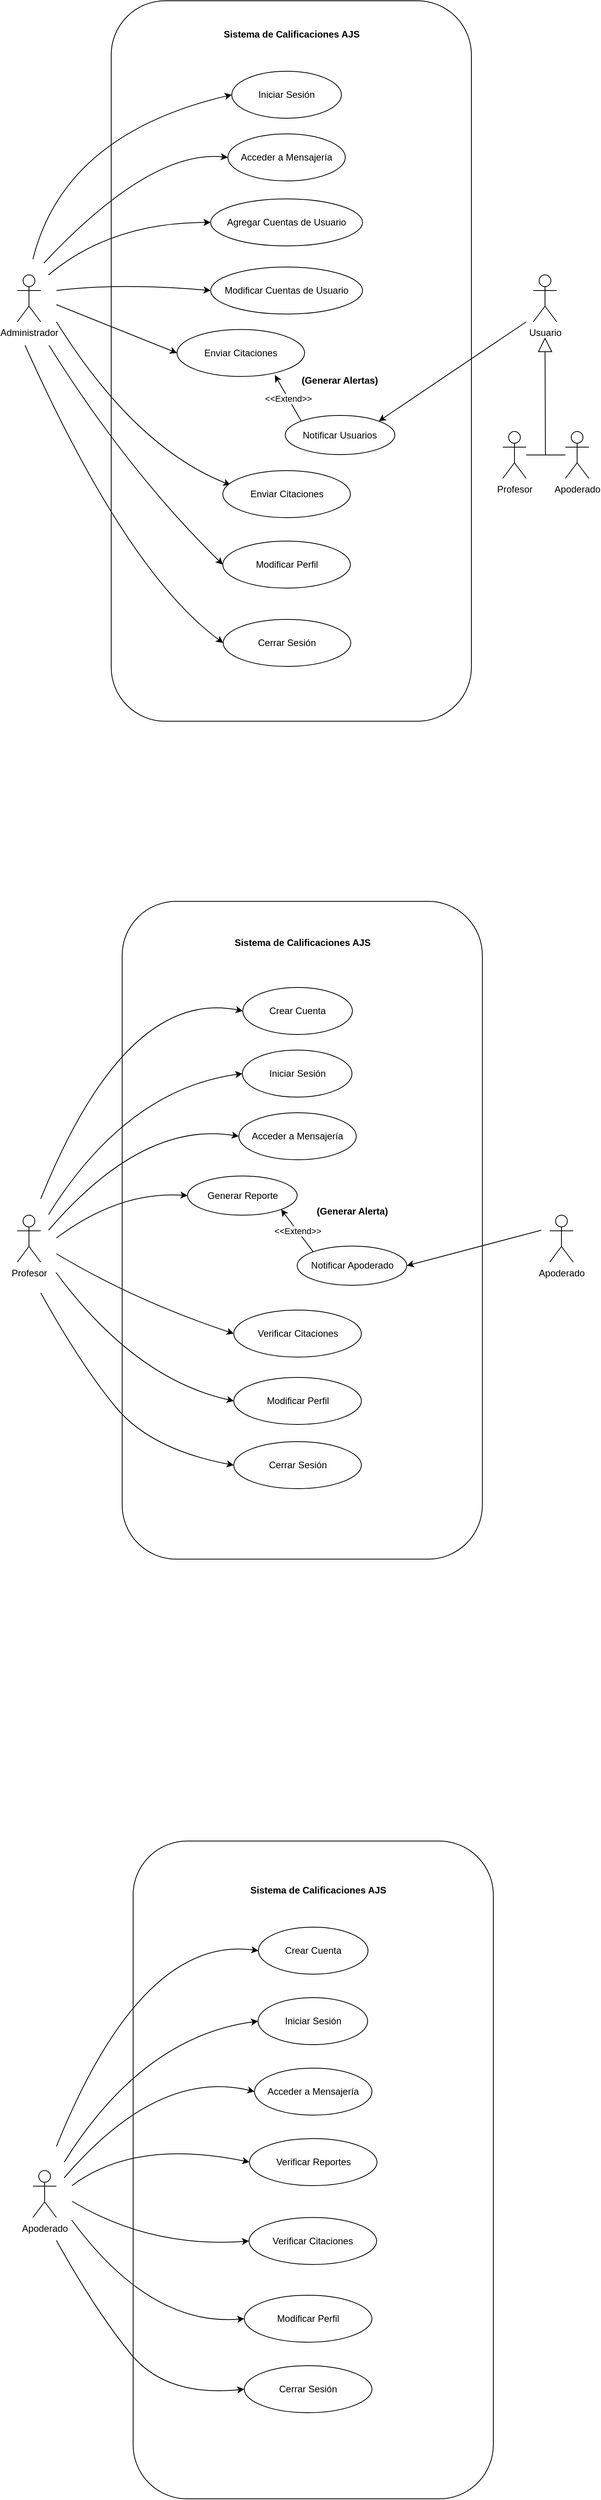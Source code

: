 <mxfile version="25.0.3" pages="4">
  <diagram name="CasUso" id="giZ5Y6QYd9xcURcPFQVY">
    <mxGraphModel dx="1901" dy="1052" grid="1" gridSize="10" guides="1" tooltips="1" connect="1" arrows="1" fold="1" page="1" pageScale="1" pageWidth="827" pageHeight="1169" math="0" shadow="0">
      <root>
        <mxCell id="0" />
        <mxCell id="1" parent="0" />
        <mxCell id="QRCTrtcb7nfhT2A9gDhv-11" value="" style="rounded=1;whiteSpace=wrap;html=1;" parent="1" vertex="1">
          <mxGeometry x="170" y="120" width="460" height="920" as="geometry" />
        </mxCell>
        <mxCell id="QRCTrtcb7nfhT2A9gDhv-2" value="Acceder a Mensajería" style="ellipse;whiteSpace=wrap;html=1;" parent="1" vertex="1">
          <mxGeometry x="319" y="290" width="150" height="60" as="geometry" />
        </mxCell>
        <mxCell id="QRCTrtcb7nfhT2A9gDhv-3" value="Sistema de Calificaciones AJS" style="text;align=center;fontStyle=1;verticalAlign=middle;spacingLeft=3;spacingRight=3;strokeColor=none;rotatable=0;points=[[0,0.5],[1,0.5]];portConstraint=eastwest;html=1;" parent="1" vertex="1">
          <mxGeometry x="360" y="150" width="80" height="26" as="geometry" />
        </mxCell>
        <mxCell id="QRCTrtcb7nfhT2A9gDhv-4" value="Administrador" style="shape=umlActor;verticalLabelPosition=bottom;verticalAlign=top;html=1;" parent="1" vertex="1">
          <mxGeometry x="50" y="470" width="30" height="60" as="geometry" />
        </mxCell>
        <mxCell id="QRCTrtcb7nfhT2A9gDhv-8" value="Agregar Cuentas de Usuario" style="ellipse;whiteSpace=wrap;html=1;" parent="1" vertex="1">
          <mxGeometry x="297" y="373" width="194" height="60" as="geometry" />
        </mxCell>
        <mxCell id="QRCTrtcb7nfhT2A9gDhv-20" value="" style="curved=1;endArrow=classic;html=1;rounded=0;entryX=0;entryY=0.5;entryDx=0;entryDy=0;" parent="1" target="QRCTrtcb7nfhT2A9gDhv-8" edge="1">
          <mxGeometry width="50" height="50" relative="1" as="geometry">
            <mxPoint x="90" y="470" as="sourcePoint" />
            <mxPoint x="170" y="345" as="targetPoint" />
            <Array as="points">
              <mxPoint x="170" y="403" />
            </Array>
          </mxGeometry>
        </mxCell>
        <mxCell id="QRCTrtcb7nfhT2A9gDhv-38" value="Apoderado" style="shape=umlActor;verticalLabelPosition=bottom;verticalAlign=top;html=1;" parent="1" vertex="1">
          <mxGeometry x="730" y="1670.75" width="30" height="60" as="geometry" />
        </mxCell>
        <mxCell id="6XVmkfz-TCKT_6qi19FL-2" value="" style="curved=1;endArrow=classic;html=1;rounded=0;entryX=0;entryY=0.5;entryDx=0;entryDy=0;" parent="1" target="YkB_7TpAS1VgQVe42Cyr-16" edge="1">
          <mxGeometry width="50" height="50" relative="1" as="geometry">
            <mxPoint x="100" y="490" as="sourcePoint" />
            <mxPoint x="400" y="435" as="targetPoint" />
            <Array as="points">
              <mxPoint x="180" y="480" />
            </Array>
          </mxGeometry>
        </mxCell>
        <mxCell id="6XVmkfz-TCKT_6qi19FL-9" value="" style="curved=1;endArrow=classic;html=1;rounded=0;entryX=0;entryY=0.5;entryDx=0;entryDy=0;" parent="1" target="YkB_7TpAS1VgQVe42Cyr-17" edge="1">
          <mxGeometry width="50" height="50" relative="1" as="geometry">
            <mxPoint x="100" y="508" as="sourcePoint" />
            <mxPoint x="288.98" y="530" as="targetPoint" />
            <Array as="points">
              <mxPoint x="100" y="508" />
            </Array>
          </mxGeometry>
        </mxCell>
        <mxCell id="QRCTrtcb7nfhT2A9gDhv-25" value="Profesor" style="shape=umlActor;verticalLabelPosition=bottom;verticalAlign=top;html=1;" parent="1" vertex="1">
          <mxGeometry x="50" y="1670.75" width="30" height="60" as="geometry" />
        </mxCell>
        <mxCell id="Qi4TF_1PqVAcGWT0UyzA-4" value="" style="curved=1;endArrow=classic;html=1;rounded=0;entryX=0.06;entryY=0.306;entryDx=0;entryDy=0;entryPerimeter=0;" parent="1" target="YkB_7TpAS1VgQVe42Cyr-18" edge="1">
          <mxGeometry width="50" height="50" relative="1" as="geometry">
            <mxPoint x="100" y="530" as="sourcePoint" />
            <mxPoint x="419.735" y="667.601" as="targetPoint" />
            <Array as="points">
              <mxPoint x="200" y="690" />
            </Array>
          </mxGeometry>
        </mxCell>
        <mxCell id="YkB_7TpAS1VgQVe42Cyr-1" value="Iniciar Sesión" style="ellipse;whiteSpace=wrap;html=1;" vertex="1" parent="1">
          <mxGeometry x="324" y="210" width="140" height="60" as="geometry" />
        </mxCell>
        <mxCell id="YkB_7TpAS1VgQVe42Cyr-7" value="" style="curved=1;endArrow=classic;html=1;rounded=0;entryX=0;entryY=0.5;entryDx=0;entryDy=0;" edge="1" parent="1" target="YkB_7TpAS1VgQVe42Cyr-1">
          <mxGeometry width="50" height="50" relative="1" as="geometry">
            <mxPoint x="70" y="450" as="sourcePoint" />
            <mxPoint x="410" y="365" as="targetPoint" />
            <Array as="points">
              <mxPoint x="110" y="290" />
            </Array>
          </mxGeometry>
        </mxCell>
        <mxCell id="YkB_7TpAS1VgQVe42Cyr-8" value="" style="curved=1;endArrow=classic;html=1;rounded=0;entryX=0;entryY=0.5;entryDx=0;entryDy=0;" edge="1" parent="1" target="QRCTrtcb7nfhT2A9gDhv-2">
          <mxGeometry width="50" height="50" relative="1" as="geometry">
            <mxPoint x="84" y="455" as="sourcePoint" />
            <mxPoint x="394" y="350" as="targetPoint" />
            <Array as="points">
              <mxPoint x="220" y="310" />
            </Array>
          </mxGeometry>
        </mxCell>
        <mxCell id="YkB_7TpAS1VgQVe42Cyr-16" value="Modificar Cuentas de Usuario" style="ellipse;whiteSpace=wrap;html=1;" vertex="1" parent="1">
          <mxGeometry x="297" y="460" width="194" height="60" as="geometry" />
        </mxCell>
        <mxCell id="YkB_7TpAS1VgQVe42Cyr-17" value="Enviar Citaciones" style="ellipse;whiteSpace=wrap;html=1;" vertex="1" parent="1">
          <mxGeometry x="254" y="539.75" width="163" height="60" as="geometry" />
        </mxCell>
        <mxCell id="YkB_7TpAS1VgQVe42Cyr-18" value="Enviar Citaciones" style="ellipse;whiteSpace=wrap;html=1;" vertex="1" parent="1">
          <mxGeometry x="312.5" y="720" width="163" height="60" as="geometry" />
        </mxCell>
        <mxCell id="YkB_7TpAS1VgQVe42Cyr-19" value="Modificar Perfil" style="ellipse;whiteSpace=wrap;html=1;" vertex="1" parent="1">
          <mxGeometry x="312.5" y="810" width="163" height="60" as="geometry" />
        </mxCell>
        <mxCell id="YkB_7TpAS1VgQVe42Cyr-20" value="Cerrar Sesión" style="ellipse;whiteSpace=wrap;html=1;" vertex="1" parent="1">
          <mxGeometry x="313" y="910" width="163" height="60" as="geometry" />
        </mxCell>
        <mxCell id="YkB_7TpAS1VgQVe42Cyr-23" value="" style="curved=1;endArrow=classic;html=1;rounded=0;entryX=0;entryY=0.5;entryDx=0;entryDy=0;" edge="1" parent="1" target="YkB_7TpAS1VgQVe42Cyr-20">
          <mxGeometry width="50" height="50" relative="1" as="geometry">
            <mxPoint x="60" y="560" as="sourcePoint" />
            <mxPoint x="340" y="700" as="targetPoint" />
            <Array as="points">
              <mxPoint x="190" y="850" />
            </Array>
          </mxGeometry>
        </mxCell>
        <mxCell id="YkB_7TpAS1VgQVe42Cyr-24" value="" style="rounded=1;whiteSpace=wrap;html=1;" vertex="1" parent="1">
          <mxGeometry x="184" y="1270" width="460" height="840" as="geometry" />
        </mxCell>
        <mxCell id="YkB_7TpAS1VgQVe42Cyr-25" value="Acceder a Mensajería" style="ellipse;whiteSpace=wrap;html=1;" vertex="1" parent="1">
          <mxGeometry x="333" y="1540" width="150" height="60" as="geometry" />
        </mxCell>
        <mxCell id="YkB_7TpAS1VgQVe42Cyr-26" value="Sistema de Calificaciones AJS" style="text;align=center;fontStyle=1;verticalAlign=middle;spacingLeft=3;spacingRight=3;strokeColor=none;rotatable=0;points=[[0,0.5],[1,0.5]];portConstraint=eastwest;html=1;" vertex="1" parent="1">
          <mxGeometry x="374" y="1310" width="80" height="26" as="geometry" />
        </mxCell>
        <mxCell id="YkB_7TpAS1VgQVe42Cyr-29" value="" style="curved=1;endArrow=classic;html=1;rounded=0;entryX=0;entryY=0.5;entryDx=0;entryDy=0;" edge="1" parent="1" target="YkB_7TpAS1VgQVe42Cyr-11">
          <mxGeometry width="50" height="50" relative="1" as="geometry">
            <mxPoint x="100" y="1700" as="sourcePoint" />
            <mxPoint x="406" y="1653" as="targetPoint" />
            <Array as="points">
              <mxPoint x="180" y="1640" />
            </Array>
          </mxGeometry>
        </mxCell>
        <mxCell id="YkB_7TpAS1VgQVe42Cyr-31" value="" style="curved=1;endArrow=classic;html=1;rounded=0;entryX=0;entryY=0.5;entryDx=0;entryDy=0;" edge="1" parent="1" target="YkB_7TpAS1VgQVe42Cyr-37">
          <mxGeometry width="50" height="50" relative="1" as="geometry">
            <mxPoint x="100" y="1720" as="sourcePoint" />
            <mxPoint x="327.98" y="1720" as="targetPoint" />
            <Array as="points">
              <mxPoint x="100" y="1720" />
              <mxPoint x="200" y="1780" />
            </Array>
          </mxGeometry>
        </mxCell>
        <mxCell id="YkB_7TpAS1VgQVe42Cyr-33" value="Iniciar Sesión" style="ellipse;whiteSpace=wrap;html=1;" vertex="1" parent="1">
          <mxGeometry x="337.5" y="1460" width="140" height="60" as="geometry" />
        </mxCell>
        <mxCell id="YkB_7TpAS1VgQVe42Cyr-34" value="" style="curved=1;endArrow=classic;html=1;rounded=0;entryX=0;entryY=0.5;entryDx=0;entryDy=0;" edge="1" parent="1" target="YkB_7TpAS1VgQVe42Cyr-43">
          <mxGeometry width="50" height="50" relative="1" as="geometry">
            <mxPoint x="80" y="1650" as="sourcePoint" />
            <mxPoint x="449" y="1555" as="targetPoint" />
            <Array as="points">
              <mxPoint x="189" y="1380" />
            </Array>
          </mxGeometry>
        </mxCell>
        <mxCell id="YkB_7TpAS1VgQVe42Cyr-35" value="" style="curved=1;endArrow=classic;html=1;rounded=0;entryX=0;entryY=0.5;entryDx=0;entryDy=0;" edge="1" parent="1" target="YkB_7TpAS1VgQVe42Cyr-25">
          <mxGeometry width="50" height="50" relative="1" as="geometry">
            <mxPoint x="90" y="1690" as="sourcePoint" />
            <mxPoint x="433" y="1540" as="targetPoint" />
            <Array as="points">
              <mxPoint x="210" y="1550" />
            </Array>
          </mxGeometry>
        </mxCell>
        <mxCell id="YkB_7TpAS1VgQVe42Cyr-37" value="Verificar Citaciones" style="ellipse;whiteSpace=wrap;html=1;" vertex="1" parent="1">
          <mxGeometry x="326.5" y="1792" width="163" height="60" as="geometry" />
        </mxCell>
        <mxCell id="YkB_7TpAS1VgQVe42Cyr-39" value="Modificar Perfil" style="ellipse;whiteSpace=wrap;html=1;" vertex="1" parent="1">
          <mxGeometry x="326.5" y="1878" width="163" height="60" as="geometry" />
        </mxCell>
        <mxCell id="YkB_7TpAS1VgQVe42Cyr-40" value="Cerrar Sesión" style="ellipse;whiteSpace=wrap;html=1;" vertex="1" parent="1">
          <mxGeometry x="326.5" y="1960" width="163" height="60" as="geometry" />
        </mxCell>
        <mxCell id="YkB_7TpAS1VgQVe42Cyr-43" value="Crear Cuenta" style="ellipse;whiteSpace=wrap;html=1;" vertex="1" parent="1">
          <mxGeometry x="338" y="1380" width="140" height="60" as="geometry" />
        </mxCell>
        <mxCell id="YkB_7TpAS1VgQVe42Cyr-42" value="" style="curved=1;endArrow=classic;html=1;rounded=0;entryX=0;entryY=0.5;entryDx=0;entryDy=0;" edge="1" parent="1" target="YkB_7TpAS1VgQVe42Cyr-40">
          <mxGeometry width="50" height="50" relative="1" as="geometry">
            <mxPoint x="80" y="1770" as="sourcePoint" />
            <mxPoint x="379" y="1890" as="targetPoint" />
            <Array as="points">
              <mxPoint x="130" y="1860" />
              <mxPoint x="220" y="1970" />
            </Array>
          </mxGeometry>
        </mxCell>
        <mxCell id="YkB_7TpAS1VgQVe42Cyr-44" value="" style="curved=1;endArrow=classic;html=1;rounded=0;entryX=0;entryY=0.5;entryDx=0;entryDy=0;" edge="1" parent="1" target="YkB_7TpAS1VgQVe42Cyr-33">
          <mxGeometry width="50" height="50" relative="1" as="geometry">
            <mxPoint x="90" y="1670" as="sourcePoint" />
            <mxPoint x="443" y="1420" as="targetPoint" />
            <Array as="points">
              <mxPoint x="190" y="1510" />
            </Array>
          </mxGeometry>
        </mxCell>
        <mxCell id="YkB_7TpAS1VgQVe42Cyr-10" value="&amp;lt;&amp;lt;Extend&amp;gt;&amp;gt;" style="rounded=0;orthogonalLoop=1;jettySize=auto;html=1;exitX=1;exitY=1;exitDx=0;exitDy=0;entryX=0;entryY=0;entryDx=0;entryDy=0;startArrow=classic;startFill=1;endArrow=none;endFill=0;" edge="1" parent="1" source="YkB_7TpAS1VgQVe42Cyr-11" target="YkB_7TpAS1VgQVe42Cyr-12">
          <mxGeometry relative="1" as="geometry" />
        </mxCell>
        <mxCell id="YkB_7TpAS1VgQVe42Cyr-11" value="Generar Reporte" style="ellipse;whiteSpace=wrap;html=1;" vertex="1" parent="1">
          <mxGeometry x="267.5" y="1620.75" width="140" height="50" as="geometry" />
        </mxCell>
        <mxCell id="YkB_7TpAS1VgQVe42Cyr-12" value="Notificar Apoderado" style="ellipse;whiteSpace=wrap;html=1;" vertex="1" parent="1">
          <mxGeometry x="407.5" y="1710.25" width="140" height="50" as="geometry" />
        </mxCell>
        <mxCell id="YkB_7TpAS1VgQVe42Cyr-13" value="&lt;b&gt;(Generar Alerta)&lt;/b&gt;" style="text;html=1;align=center;verticalAlign=middle;whiteSpace=wrap;rounded=0;" vertex="1" parent="1">
          <mxGeometry x="424.5" y="1650.75" width="106" height="30" as="geometry" />
        </mxCell>
        <mxCell id="YkB_7TpAS1VgQVe42Cyr-45" value="&amp;lt;&amp;lt;Extend&amp;gt;&amp;gt;" style="rounded=0;orthogonalLoop=1;jettySize=auto;html=1;exitX=0.767;exitY=0.971;exitDx=0;exitDy=0;entryX=0;entryY=0;entryDx=0;entryDy=0;startArrow=classic;startFill=1;endArrow=none;endFill=0;exitPerimeter=0;" edge="1" parent="1" target="YkB_7TpAS1VgQVe42Cyr-46" source="YkB_7TpAS1VgQVe42Cyr-17">
          <mxGeometry relative="1" as="geometry">
            <mxPoint x="372.75" y="602.25" as="sourcePoint" />
          </mxGeometry>
        </mxCell>
        <mxCell id="YkB_7TpAS1VgQVe42Cyr-46" value="Notificar Usuarios" style="ellipse;whiteSpace=wrap;html=1;" vertex="1" parent="1">
          <mxGeometry x="392.25" y="649.5" width="140" height="50" as="geometry" />
        </mxCell>
        <mxCell id="YkB_7TpAS1VgQVe42Cyr-47" value="&lt;b&gt;(Generar Alertas)&lt;/b&gt;" style="text;html=1;align=center;verticalAlign=middle;whiteSpace=wrap;rounded=0;" vertex="1" parent="1">
          <mxGeometry x="409.25" y="590" width="106" height="30" as="geometry" />
        </mxCell>
        <mxCell id="YkB_7TpAS1VgQVe42Cyr-48" value="Usuario" style="shape=umlActor;verticalLabelPosition=bottom;verticalAlign=top;html=1;" vertex="1" parent="1">
          <mxGeometry x="709" y="470" width="30" height="60" as="geometry" />
        </mxCell>
        <mxCell id="YkB_7TpAS1VgQVe42Cyr-51" value="" style="curved=1;endArrow=classic;html=1;rounded=0;entryX=0;entryY=0.5;entryDx=0;entryDy=0;" edge="1" parent="1" target="YkB_7TpAS1VgQVe42Cyr-19">
          <mxGeometry width="50" height="50" relative="1" as="geometry">
            <mxPoint x="90.5" y="560" as="sourcePoint" />
            <mxPoint x="312.5" y="768" as="targetPoint" />
            <Array as="points">
              <mxPoint x="190.5" y="720" />
            </Array>
          </mxGeometry>
        </mxCell>
        <mxCell id="YkB_7TpAS1VgQVe42Cyr-55" style="edgeStyle=orthogonalEdgeStyle;rounded=0;orthogonalLoop=1;jettySize=auto;html=1;endArrow=none;endFill=0;" edge="1" parent="1" source="YkB_7TpAS1VgQVe42Cyr-52">
          <mxGeometry relative="1" as="geometry">
            <mxPoint x="724" y="700" as="targetPoint" />
          </mxGeometry>
        </mxCell>
        <mxCell id="YkB_7TpAS1VgQVe42Cyr-52" value="Apoderado" style="shape=umlActor;verticalLabelPosition=bottom;verticalAlign=top;html=1;" vertex="1" parent="1">
          <mxGeometry x="750" y="670" width="30" height="60" as="geometry" />
        </mxCell>
        <mxCell id="YkB_7TpAS1VgQVe42Cyr-54" style="edgeStyle=orthogonalEdgeStyle;rounded=0;orthogonalLoop=1;jettySize=auto;html=1;endArrow=block;endFill=0;endSize=16;" edge="1" parent="1" source="YkB_7TpAS1VgQVe42Cyr-53">
          <mxGeometry relative="1" as="geometry">
            <mxPoint x="724" y="550" as="targetPoint" />
          </mxGeometry>
        </mxCell>
        <mxCell id="YkB_7TpAS1VgQVe42Cyr-53" value="Profesor" style="shape=umlActor;verticalLabelPosition=bottom;verticalAlign=top;html=1;" vertex="1" parent="1">
          <mxGeometry x="670" y="670" width="30" height="60" as="geometry" />
        </mxCell>
        <mxCell id="YkB_7TpAS1VgQVe42Cyr-58" value="" style="endArrow=classic;html=1;rounded=0;entryX=1;entryY=0;entryDx=0;entryDy=0;" edge="1" parent="1" target="YkB_7TpAS1VgQVe42Cyr-46">
          <mxGeometry width="50" height="50" relative="1" as="geometry">
            <mxPoint x="700" y="530" as="sourcePoint" />
            <mxPoint x="604" y="617" as="targetPoint" />
          </mxGeometry>
        </mxCell>
        <mxCell id="YkB_7TpAS1VgQVe42Cyr-60" value="" style="curved=1;endArrow=classic;html=1;rounded=0;entryX=0;entryY=0.5;entryDx=0;entryDy=0;" edge="1" parent="1" target="YkB_7TpAS1VgQVe42Cyr-39">
          <mxGeometry width="50" height="50" relative="1" as="geometry">
            <mxPoint x="99.5" y="1744" as="sourcePoint" />
            <mxPoint x="326.5" y="1844" as="targetPoint" />
            <Array as="points">
              <mxPoint x="99.5" y="1744" />
              <mxPoint x="200" y="1880" />
            </Array>
          </mxGeometry>
        </mxCell>
        <mxCell id="YkB_7TpAS1VgQVe42Cyr-61" value="" style="endArrow=classic;html=1;rounded=0;entryX=1;entryY=0.5;entryDx=0;entryDy=0;" edge="1" parent="1" target="YkB_7TpAS1VgQVe42Cyr-12">
          <mxGeometry width="50" height="50" relative="1" as="geometry">
            <mxPoint x="719.25" y="1690" as="sourcePoint" />
            <mxPoint x="532.25" y="1817" as="targetPoint" />
          </mxGeometry>
        </mxCell>
        <mxCell id="YkB_7TpAS1VgQVe42Cyr-63" value="Apoderado" style="shape=umlActor;verticalLabelPosition=bottom;verticalAlign=top;html=1;" vertex="1" parent="1">
          <mxGeometry x="70" y="2890.75" width="30" height="60" as="geometry" />
        </mxCell>
        <mxCell id="YkB_7TpAS1VgQVe42Cyr-65" value="" style="rounded=1;whiteSpace=wrap;html=1;" vertex="1" parent="1">
          <mxGeometry x="198" y="2470" width="460" height="840" as="geometry" />
        </mxCell>
        <mxCell id="YkB_7TpAS1VgQVe42Cyr-66" value="Acceder a Mensajería" style="ellipse;whiteSpace=wrap;html=1;" vertex="1" parent="1">
          <mxGeometry x="353" y="2760" width="150" height="60" as="geometry" />
        </mxCell>
        <mxCell id="YkB_7TpAS1VgQVe42Cyr-67" value="Sistema de Calificaciones AJS" style="text;align=center;fontStyle=1;verticalAlign=middle;spacingLeft=3;spacingRight=3;strokeColor=none;rotatable=0;points=[[0,0.5],[1,0.5]];portConstraint=eastwest;html=1;" vertex="1" parent="1">
          <mxGeometry x="394" y="2520" width="80" height="26" as="geometry" />
        </mxCell>
        <mxCell id="YkB_7TpAS1VgQVe42Cyr-68" value="" style="curved=1;endArrow=classic;html=1;rounded=0;entryX=0;entryY=0.5;entryDx=0;entryDy=0;" edge="1" parent="1" target="YkB_7TpAS1VgQVe42Cyr-85">
          <mxGeometry width="50" height="50" relative="1" as="geometry">
            <mxPoint x="120" y="2910" as="sourcePoint" />
            <mxPoint x="287.5" y="2855.75" as="targetPoint" />
            <Array as="points">
              <mxPoint x="200" y="2850" />
            </Array>
          </mxGeometry>
        </mxCell>
        <mxCell id="YkB_7TpAS1VgQVe42Cyr-69" value="" style="curved=1;endArrow=classic;html=1;rounded=0;entryX=0;entryY=0.5;entryDx=0;entryDy=0;" edge="1" parent="1" target="YkB_7TpAS1VgQVe42Cyr-73">
          <mxGeometry width="50" height="50" relative="1" as="geometry">
            <mxPoint x="120" y="2930" as="sourcePoint" />
            <mxPoint x="347.98" y="2930" as="targetPoint" />
            <Array as="points">
              <mxPoint x="120" y="2930" />
              <mxPoint x="220" y="2990" />
            </Array>
          </mxGeometry>
        </mxCell>
        <mxCell id="YkB_7TpAS1VgQVe42Cyr-70" value="Iniciar Sesión" style="ellipse;whiteSpace=wrap;html=1;" vertex="1" parent="1">
          <mxGeometry x="357.5" y="2670" width="140" height="60" as="geometry" />
        </mxCell>
        <mxCell id="YkB_7TpAS1VgQVe42Cyr-71" value="" style="curved=1;endArrow=classic;html=1;rounded=0;entryX=0;entryY=0.5;entryDx=0;entryDy=0;" edge="1" parent="1" target="YkB_7TpAS1VgQVe42Cyr-76">
          <mxGeometry width="50" height="50" relative="1" as="geometry">
            <mxPoint x="100" y="2860" as="sourcePoint" />
            <mxPoint x="469" y="2765" as="targetPoint" />
            <Array as="points">
              <mxPoint x="209" y="2590" />
            </Array>
          </mxGeometry>
        </mxCell>
        <mxCell id="YkB_7TpAS1VgQVe42Cyr-72" value="" style="curved=1;endArrow=classic;html=1;rounded=0;entryX=0;entryY=0.5;entryDx=0;entryDy=0;" edge="1" parent="1" target="YkB_7TpAS1VgQVe42Cyr-66">
          <mxGeometry width="50" height="50" relative="1" as="geometry">
            <mxPoint x="110" y="2900" as="sourcePoint" />
            <mxPoint x="453" y="2750" as="targetPoint" />
            <Array as="points">
              <mxPoint x="230" y="2760" />
            </Array>
          </mxGeometry>
        </mxCell>
        <mxCell id="YkB_7TpAS1VgQVe42Cyr-73" value="Verificar Citaciones" style="ellipse;whiteSpace=wrap;html=1;" vertex="1" parent="1">
          <mxGeometry x="346" y="2950.75" width="163" height="60" as="geometry" />
        </mxCell>
        <mxCell id="YkB_7TpAS1VgQVe42Cyr-74" value="Modificar Perfil" style="ellipse;whiteSpace=wrap;html=1;" vertex="1" parent="1">
          <mxGeometry x="340" y="3050" width="163" height="60" as="geometry" />
        </mxCell>
        <mxCell id="YkB_7TpAS1VgQVe42Cyr-75" value="Cerrar Sesión" style="ellipse;whiteSpace=wrap;html=1;" vertex="1" parent="1">
          <mxGeometry x="340" y="3140" width="163" height="60" as="geometry" />
        </mxCell>
        <mxCell id="YkB_7TpAS1VgQVe42Cyr-76" value="Crear Cuenta" style="ellipse;whiteSpace=wrap;html=1;" vertex="1" parent="1">
          <mxGeometry x="358" y="2580" width="140" height="60" as="geometry" />
        </mxCell>
        <mxCell id="YkB_7TpAS1VgQVe42Cyr-77" value="" style="curved=1;endArrow=classic;html=1;rounded=0;entryX=0;entryY=0.5;entryDx=0;entryDy=0;" edge="1" parent="1" target="YkB_7TpAS1VgQVe42Cyr-75">
          <mxGeometry width="50" height="50" relative="1" as="geometry">
            <mxPoint x="100" y="2980" as="sourcePoint" />
            <mxPoint x="399" y="3100" as="targetPoint" />
            <Array as="points">
              <mxPoint x="150" y="3070" />
              <mxPoint x="240" y="3180" />
            </Array>
          </mxGeometry>
        </mxCell>
        <mxCell id="YkB_7TpAS1VgQVe42Cyr-78" value="" style="curved=1;endArrow=classic;html=1;rounded=0;entryX=0;entryY=0.5;entryDx=0;entryDy=0;" edge="1" parent="1" target="YkB_7TpAS1VgQVe42Cyr-70">
          <mxGeometry width="50" height="50" relative="1" as="geometry">
            <mxPoint x="110" y="2880" as="sourcePoint" />
            <mxPoint x="463" y="2630" as="targetPoint" />
            <Array as="points">
              <mxPoint x="210" y="2720" />
            </Array>
          </mxGeometry>
        </mxCell>
        <mxCell id="YkB_7TpAS1VgQVe42Cyr-83" value="" style="curved=1;endArrow=classic;html=1;rounded=0;entryX=0;entryY=0.5;entryDx=0;entryDy=0;" edge="1" parent="1" target="YkB_7TpAS1VgQVe42Cyr-74">
          <mxGeometry width="50" height="50" relative="1" as="geometry">
            <mxPoint x="119.5" y="2954" as="sourcePoint" />
            <mxPoint x="346.5" y="3054" as="targetPoint" />
            <Array as="points">
              <mxPoint x="119.5" y="2954" />
              <mxPoint x="220" y="3090" />
            </Array>
          </mxGeometry>
        </mxCell>
        <mxCell id="YkB_7TpAS1VgQVe42Cyr-85" value="Verificar Reportes" style="ellipse;whiteSpace=wrap;html=1;" vertex="1" parent="1">
          <mxGeometry x="346.5" y="2850" width="163" height="60" as="geometry" />
        </mxCell>
      </root>
    </mxGraphModel>
  </diagram>
  <diagram id="zZdIS-XP4lMUlgZfH0cI" name="D.Clases">
    <mxGraphModel dx="1426" dy="789" grid="1" gridSize="10" guides="1" tooltips="1" connect="1" arrows="1" fold="1" page="1" pageScale="1" pageWidth="1169" pageHeight="827" math="0" shadow="0">
      <root>
        <mxCell id="0" />
        <mxCell id="1" parent="0" />
        <mxCell id="3QXEQEpreYuJ1Fz3FVMG-9" value="Mensaje" style="swimlane;fontStyle=1;align=center;verticalAlign=top;childLayout=stackLayout;horizontal=1;startSize=26;horizontalStack=0;resizeParent=1;resizeParentMax=0;resizeLast=0;collapsible=1;marginBottom=0;whiteSpace=wrap;html=1;" parent="1" vertex="1">
          <mxGeometry x="700" y="181" width="160" height="200" as="geometry">
            <mxRectangle x="700" y="181" width="90" height="30" as="alternateBounds" />
          </mxGeometry>
        </mxCell>
        <mxCell id="3QXEQEpreYuJ1Fz3FVMG-10" value="- idMensaje (String)&lt;div&gt;- idRemitente&amp;nbsp;&lt;span style=&quot;background-color: initial;&quot;&gt;(String)&lt;/span&gt;&lt;/div&gt;&lt;div&gt;- idDestinatario&amp;nbsp;&lt;span style=&quot;background-color: initial;&quot;&gt;(String)&lt;/span&gt;&lt;/div&gt;&lt;div&gt;- emailRemitente&amp;nbsp;&lt;span style=&quot;background-color: initial;&quot;&gt;(String)&lt;/span&gt;&lt;/div&gt;&lt;div&gt;- mensaje&amp;nbsp;&lt;span style=&quot;background-color: initial;&quot;&gt;(String)&lt;/span&gt;&lt;/div&gt;&lt;div&gt;- leido&amp;nbsp;&lt;span style=&quot;background-color: initial;&quot;&gt;(Boolean)&lt;/span&gt;&lt;/div&gt;&lt;div&gt;&lt;span style=&quot;background-color: initial;&quot;&gt;- fecha (timestamp)&lt;/span&gt;&lt;/div&gt;" style="text;strokeColor=none;fillColor=none;align=left;verticalAlign=top;spacingLeft=4;spacingRight=4;overflow=hidden;rotatable=0;points=[[0,0.5],[1,0.5]];portConstraint=eastwest;whiteSpace=wrap;html=1;" parent="3QXEQEpreYuJ1Fz3FVMG-9" vertex="1">
          <mxGeometry y="26" width="160" height="114" as="geometry" />
        </mxCell>
        <mxCell id="3QXEQEpreYuJ1Fz3FVMG-11" value="" style="line;strokeWidth=1;fillColor=none;align=left;verticalAlign=middle;spacingTop=-1;spacingLeft=3;spacingRight=3;rotatable=0;labelPosition=right;points=[];portConstraint=eastwest;strokeColor=inherit;" parent="3QXEQEpreYuJ1Fz3FVMG-9" vertex="1">
          <mxGeometry y="140" width="160" height="8" as="geometry" />
        </mxCell>
        <mxCell id="3QXEQEpreYuJ1Fz3FVMG-12" value="+ enviarMensaje()&lt;div&gt;+ reportarMensaje()&lt;br&gt;&lt;div&gt;+ bloquearUsuario()&lt;/div&gt;&lt;/div&gt;" style="text;strokeColor=none;fillColor=none;align=left;verticalAlign=middle;spacingLeft=4;spacingRight=4;overflow=hidden;rotatable=0;points=[[0,0.5],[1,0.5]];portConstraint=eastwest;whiteSpace=wrap;html=1;" parent="3QXEQEpreYuJ1Fz3FVMG-9" vertex="1">
          <mxGeometry y="148" width="160" height="52" as="geometry" />
        </mxCell>
        <mxCell id="c4iXuVpbGhrML4evr2nQ-1" value="UsuarioCuenta" style="swimlane;fontStyle=1;align=center;verticalAlign=top;childLayout=stackLayout;horizontal=1;startSize=26;horizontalStack=0;resizeParent=1;resizeParentMax=0;resizeLast=0;collapsible=1;marginBottom=0;whiteSpace=wrap;html=1;" parent="1" vertex="1">
          <mxGeometry x="110" y="448" width="160" height="120" as="geometry" />
        </mxCell>
        <mxCell id="c4iXuVpbGhrML4evr2nQ-2" value="&lt;div&gt;&lt;span style=&quot;background-color: initial;&quot;&gt;- idUsuario (String)&lt;/span&gt;&lt;/div&gt;&lt;div&gt;- email&amp;nbsp;&lt;span style=&quot;background-color: initial;&quot;&gt;(String)&lt;/span&gt;&lt;/div&gt;&lt;div&gt;- contraseña&amp;nbsp;&lt;span style=&quot;background-color: initial;&quot;&gt;(String)&lt;/span&gt;&lt;/div&gt;" style="text;strokeColor=none;fillColor=none;align=left;verticalAlign=top;spacingLeft=4;spacingRight=4;overflow=hidden;rotatable=0;points=[[0,0.5],[1,0.5]];portConstraint=eastwest;whiteSpace=wrap;html=1;" parent="c4iXuVpbGhrML4evr2nQ-1" vertex="1">
          <mxGeometry y="26" width="160" height="54" as="geometry" />
        </mxCell>
        <mxCell id="c4iXuVpbGhrML4evr2nQ-3" value="" style="line;strokeWidth=1;fillColor=none;align=left;verticalAlign=middle;spacingTop=-1;spacingLeft=3;spacingRight=3;rotatable=0;labelPosition=right;points=[];portConstraint=eastwest;strokeColor=inherit;" parent="c4iXuVpbGhrML4evr2nQ-1" vertex="1">
          <mxGeometry y="80" width="160" height="8" as="geometry" />
        </mxCell>
        <mxCell id="c4iXuVpbGhrML4evr2nQ-4" value="+ cambiarContraseña()" style="text;strokeColor=none;fillColor=none;align=left;verticalAlign=top;spacingLeft=4;spacingRight=4;overflow=hidden;rotatable=0;points=[[0,0.5],[1,0.5]];portConstraint=eastwest;whiteSpace=wrap;html=1;" parent="c4iXuVpbGhrML4evr2nQ-1" vertex="1">
          <mxGeometry y="88" width="160" height="32" as="geometry" />
        </mxCell>
        <mxCell id="c4iXuVpbGhrML4evr2nQ-8" value="Notificacion" style="swimlane;fontStyle=1;align=center;verticalAlign=top;childLayout=stackLayout;horizontal=1;startSize=26;horizontalStack=0;resizeParent=1;resizeParentMax=0;resizeLast=0;collapsible=1;marginBottom=0;whiteSpace=wrap;html=1;" parent="1" vertex="1">
          <mxGeometry x="410" y="50" width="160" height="78" as="geometry" />
        </mxCell>
        <mxCell id="c4iXuVpbGhrML4evr2nQ-9" value="&lt;div&gt;&lt;span style=&quot;background-color: initial;&quot;&gt;- Titulo&lt;/span&gt;&lt;/div&gt;&lt;div&gt;- Cuerpo&lt;/div&gt;" style="text;strokeColor=none;fillColor=none;align=left;verticalAlign=top;spacingLeft=4;spacingRight=4;overflow=hidden;rotatable=0;points=[[0,0.5],[1,0.5]];portConstraint=eastwest;whiteSpace=wrap;html=1;" parent="c4iXuVpbGhrML4evr2nQ-8" vertex="1">
          <mxGeometry y="26" width="160" height="44" as="geometry" />
        </mxCell>
        <mxCell id="c4iXuVpbGhrML4evr2nQ-10" value="" style="line;strokeWidth=1;fillColor=none;align=left;verticalAlign=middle;spacingTop=-1;spacingLeft=3;spacingRight=3;rotatable=0;labelPosition=right;points=[];portConstraint=eastwest;strokeColor=inherit;" parent="c4iXuVpbGhrML4evr2nQ-8" vertex="1">
          <mxGeometry y="70" width="160" height="8" as="geometry" />
        </mxCell>
        <mxCell id="P-sdjmWBjIPqtil0Jh1H-5" style="edgeStyle=orthogonalEdgeStyle;rounded=0;orthogonalLoop=1;jettySize=auto;html=1;entryX=0.5;entryY=0;entryDx=0;entryDy=0;endArrow=none;endFill=0;" parent="1" source="P-sdjmWBjIPqtil0Jh1H-1" target="c4iXuVpbGhrML4evr2nQ-1" edge="1">
          <mxGeometry relative="1" as="geometry" />
        </mxCell>
        <mxCell id="P-sdjmWBjIPqtil0Jh1H-1" value="UsuarioPerfil" style="swimlane;fontStyle=1;align=center;verticalAlign=top;childLayout=stackLayout;horizontal=1;startSize=26;horizontalStack=0;resizeParent=1;resizeParentMax=0;resizeLast=0;collapsible=1;marginBottom=0;whiteSpace=wrap;html=1;" parent="1" vertex="1">
          <mxGeometry x="110" y="148" width="160" height="210" as="geometry" />
        </mxCell>
        <mxCell id="P-sdjmWBjIPqtil0Jh1H-2" value="&lt;div&gt;- idUsuario&amp;nbsp;&lt;span style=&quot;background-color: initial;&quot;&gt;(String)&lt;/span&gt;&lt;/div&gt;&lt;div&gt;&lt;span style=&quot;background-color: initial;&quot;&gt;- email (String)&lt;/span&gt;&lt;/div&gt;&lt;div&gt;&lt;span style=&quot;background-color: initial;&quot;&gt;- rol (String)&lt;/span&gt;&lt;/div&gt;- nombres (String)&lt;div&gt;- apellidos&amp;nbsp;&lt;span style=&quot;background-color: initial;&quot;&gt;(String)&lt;/span&gt;&lt;/div&gt;&lt;div&gt;- sexo&amp;nbsp;&lt;span style=&quot;background-color: initial;&quot;&gt;(String)&lt;/span&gt;&lt;/div&gt;&lt;div&gt;- telefono&amp;nbsp;&lt;span style=&quot;background-color: initial;&quot;&gt;(String)&lt;/span&gt;&lt;/div&gt;&lt;div&gt;- direccion&amp;nbsp;&lt;span style=&quot;background-color: initial;&quot;&gt;(String)&lt;/span&gt;&lt;/div&gt;" style="text;strokeColor=none;fillColor=none;align=left;verticalAlign=top;spacingLeft=4;spacingRight=4;overflow=hidden;rotatable=0;points=[[0,0.5],[1,0.5]];portConstraint=eastwest;whiteSpace=wrap;html=1;" parent="P-sdjmWBjIPqtil0Jh1H-1" vertex="1">
          <mxGeometry y="26" width="160" height="124" as="geometry" />
        </mxCell>
        <mxCell id="P-sdjmWBjIPqtil0Jh1H-3" value="" style="line;strokeWidth=1;fillColor=none;align=left;verticalAlign=middle;spacingTop=-1;spacingLeft=3;spacingRight=3;rotatable=0;labelPosition=right;points=[];portConstraint=eastwest;strokeColor=inherit;" parent="P-sdjmWBjIPqtil0Jh1H-1" vertex="1">
          <mxGeometry y="150" width="160" height="8" as="geometry" />
        </mxCell>
        <mxCell id="P-sdjmWBjIPqtil0Jh1H-4" value="+ registrarse()&lt;br&gt;&lt;div&gt;+ login()&lt;/div&gt;&lt;div&gt;+ actualizarPerfil()&lt;/div&gt;" style="text;strokeColor=none;fillColor=none;align=left;verticalAlign=middle;spacingLeft=4;spacingRight=4;overflow=hidden;rotatable=0;points=[[0,0.5],[1,0.5]];portConstraint=eastwest;whiteSpace=wrap;html=1;" parent="P-sdjmWBjIPqtil0Jh1H-1" vertex="1">
          <mxGeometry y="158" width="160" height="52" as="geometry" />
        </mxCell>
        <mxCell id="qrHLYhhOnl4qqwkbCNim-1" style="edgeStyle=orthogonalEdgeStyle;rounded=0;orthogonalLoop=1;jettySize=auto;html=1;entryX=0;entryY=0.5;entryDx=0;entryDy=0;endArrow=none;endFill=0;exitX=1;exitY=0.5;exitDx=0;exitDy=0;" parent="1" source="0_cBdaZN7SPldUAnIQVv-1" target="3QXEQEpreYuJ1Fz3FVMG-10" edge="1">
          <mxGeometry relative="1" as="geometry" />
        </mxCell>
        <mxCell id="AnSqXB1DpOl91d3tbnpg-1" value="1" style="text;html=1;align=center;verticalAlign=middle;whiteSpace=wrap;rounded=0;" parent="1" vertex="1">
          <mxGeometry x="150" y="358" width="40" height="24" as="geometry" />
        </mxCell>
        <mxCell id="AnSqXB1DpOl91d3tbnpg-2" value="1" style="text;html=1;align=center;verticalAlign=middle;whiteSpace=wrap;rounded=0;" parent="1" vertex="1">
          <mxGeometry x="190" y="421" width="40" height="24" as="geometry" />
        </mxCell>
        <mxCell id="AnSqXB1DpOl91d3tbnpg-3" value="2" style="text;html=1;align=center;verticalAlign=middle;whiteSpace=wrap;rounded=0;" parent="1" vertex="1">
          <mxGeometry x="270" y="236" width="30" height="24" as="geometry" />
        </mxCell>
        <mxCell id="AnSqXB1DpOl91d3tbnpg-4" value="0..n" style="text;html=1;align=center;verticalAlign=middle;whiteSpace=wrap;rounded=0;" parent="1" vertex="1">
          <mxGeometry x="660" y="236" width="40" height="24" as="geometry" />
        </mxCell>
        <mxCell id="AnSqXB1DpOl91d3tbnpg-5" value="ReporteMensaje" style="swimlane;fontStyle=1;align=center;verticalAlign=top;childLayout=stackLayout;horizontal=1;startSize=26;horizontalStack=0;resizeParent=1;resizeParentMax=0;resizeLast=0;collapsible=1;marginBottom=0;whiteSpace=wrap;html=1;" parent="1" vertex="1">
          <mxGeometry x="930" y="203" width="160" height="118" as="geometry" />
        </mxCell>
        <mxCell id="AnSqXB1DpOl91d3tbnpg-6" value="&lt;span style=&quot;text-wrap-mode: nowrap; background-color: rgb(255, 255, 255);&quot;&gt;- idReporteMensaje&amp;nbsp;&lt;/span&gt;(String)&lt;br style=&quot;padding: 0px; margin: 0px; text-wrap-mode: nowrap;&quot;&gt;&lt;span style=&quot;text-wrap-mode: nowrap; background-color: rgb(255, 255, 255);&quot;&gt;- idMensaje&amp;nbsp;&lt;/span&gt;(String)&lt;br style=&quot;padding: 0px; margin: 0px; text-wrap-mode: nowrap;&quot;&gt;&lt;span style=&quot;text-wrap-mode: nowrap; background-color: rgb(255, 255, 255);&quot;&gt;- idRemitente&amp;nbsp;&lt;/span&gt;(String)&lt;div&gt;&lt;span style=&quot;text-wrap-mode: nowrap; background-color: rgb(255, 255, 255);&quot;&gt;- idReportante&amp;nbsp;&lt;/span&gt;&lt;span style=&quot;background-color: initial;&quot;&gt;(String)&lt;/span&gt;&lt;/div&gt;&lt;div&gt;&lt;span style=&quot;text-wrap-mode: nowrap; background-color: rgb(255, 255, 255);&quot;&gt;- fechaReporte (timestamp)&lt;/span&gt;&lt;/div&gt;" style="text;strokeColor=none;fillColor=none;align=left;verticalAlign=top;spacingLeft=4;spacingRight=4;overflow=hidden;rotatable=0;points=[[0,0.5],[1,0.5]];portConstraint=eastwest;whiteSpace=wrap;html=1;" parent="AnSqXB1DpOl91d3tbnpg-5" vertex="1">
          <mxGeometry y="26" width="160" height="84" as="geometry" />
        </mxCell>
        <mxCell id="AnSqXB1DpOl91d3tbnpg-7" value="" style="line;strokeWidth=1;fillColor=none;align=left;verticalAlign=middle;spacingTop=-1;spacingLeft=3;spacingRight=3;rotatable=0;labelPosition=right;points=[];portConstraint=eastwest;strokeColor=inherit;" parent="AnSqXB1DpOl91d3tbnpg-5" vertex="1">
          <mxGeometry y="110" width="160" height="8" as="geometry" />
        </mxCell>
        <mxCell id="0_cBdaZN7SPldUAnIQVv-5" value="" style="edgeStyle=orthogonalEdgeStyle;rounded=0;orthogonalLoop=1;jettySize=auto;html=1;entryX=0;entryY=0.5;entryDx=0;entryDy=0;endArrow=none;endFill=0;exitX=1;exitY=0.5;exitDx=0;exitDy=0;" edge="1" parent="1" source="P-sdjmWBjIPqtil0Jh1H-2" target="0_cBdaZN7SPldUAnIQVv-1">
          <mxGeometry relative="1" as="geometry">
            <mxPoint x="270" y="264" as="sourcePoint" />
            <mxPoint x="610" y="163" as="targetPoint" />
          </mxGeometry>
        </mxCell>
        <mxCell id="0_cBdaZN7SPldUAnIQVv-1" value="ChatRoom" style="swimlane;fontStyle=1;align=center;verticalAlign=top;childLayout=stackLayout;horizontal=1;startSize=26;horizontalStack=0;resizeParent=1;resizeParentMax=0;resizeLast=0;collapsible=1;marginBottom=0;whiteSpace=wrap;html=1;" vertex="1" parent="1">
          <mxGeometry x="410" y="207" width="160" height="114" as="geometry" />
        </mxCell>
        <mxCell id="0_cBdaZN7SPldUAnIQVv-2" value="&lt;div&gt;- idChatRoom&amp;nbsp;&lt;span style=&quot;background-color: initial;&quot;&gt;(String)&lt;/span&gt;&lt;/div&gt;&lt;div&gt;- idUsuario1&amp;nbsp;&lt;span style=&quot;background-color: initial;&quot;&gt;(String)&lt;/span&gt;&lt;/div&gt;&lt;div&gt;- idUsuario2&amp;nbsp;&lt;span style=&quot;background-color: initial;&quot;&gt;(String)&lt;/span&gt;&lt;/div&gt;" style="text;strokeColor=none;fillColor=none;align=left;verticalAlign=top;spacingLeft=4;spacingRight=4;overflow=hidden;rotatable=0;points=[[0,0.5],[1,0.5]];portConstraint=eastwest;whiteSpace=wrap;html=1;" vertex="1" parent="0_cBdaZN7SPldUAnIQVv-1">
          <mxGeometry y="26" width="160" height="54" as="geometry" />
        </mxCell>
        <mxCell id="0_cBdaZN7SPldUAnIQVv-3" value="" style="line;strokeWidth=1;fillColor=none;align=left;verticalAlign=middle;spacingTop=-1;spacingLeft=3;spacingRight=3;rotatable=0;labelPosition=right;points=[];portConstraint=eastwest;strokeColor=inherit;" vertex="1" parent="0_cBdaZN7SPldUAnIQVv-1">
          <mxGeometry y="80" width="160" height="8" as="geometry" />
        </mxCell>
        <mxCell id="0_cBdaZN7SPldUAnIQVv-4" value="+ iniciarChat(Usuario2)" style="text;strokeColor=none;fillColor=none;align=left;verticalAlign=top;spacingLeft=4;spacingRight=4;overflow=hidden;rotatable=0;points=[[0,0.5],[1,0.5]];portConstraint=eastwest;whiteSpace=wrap;html=1;" vertex="1" parent="0_cBdaZN7SPldUAnIQVv-1">
          <mxGeometry y="88" width="160" height="26" as="geometry" />
        </mxCell>
        <mxCell id="0_cBdaZN7SPldUAnIQVv-6" value="1" style="text;html=1;align=center;verticalAlign=middle;whiteSpace=wrap;rounded=0;" vertex="1" parent="1">
          <mxGeometry x="570" y="236" width="30" height="24" as="geometry" />
        </mxCell>
        <mxCell id="0_cBdaZN7SPldUAnIQVv-8" value="0..n" style="text;html=1;align=center;verticalAlign=middle;whiteSpace=wrap;rounded=0;" vertex="1" parent="1">
          <mxGeometry x="370" y="236" width="40" height="24" as="geometry" />
        </mxCell>
        <mxCell id="0_cBdaZN7SPldUAnIQVv-16" value="Citacion" style="swimlane;fontStyle=1;align=center;verticalAlign=top;childLayout=stackLayout;horizontal=1;startSize=26;horizontalStack=0;resizeParent=1;resizeParentMax=0;resizeLast=0;collapsible=1;marginBottom=0;whiteSpace=wrap;html=1;" vertex="1" parent="1">
          <mxGeometry x="405" y="430" width="170" height="190" as="geometry" />
        </mxCell>
        <mxCell id="0_cBdaZN7SPldUAnIQVv-17" value="&lt;span style=&quot;text-wrap-mode: nowrap; background-color: rgb(255, 255, 255);&quot;&gt;- idCitacion (String)&lt;/span&gt;&lt;div&gt;&lt;span style=&quot;text-wrap-mode: nowrap; background-color: rgb(255, 255, 255);&quot;&gt;- titulo&lt;/span&gt;&lt;span style=&quot;background-color: rgb(255, 255, 255); text-wrap-mode: nowrap;&quot;&gt;&amp;nbsp;&lt;/span&gt;&lt;span style=&quot;background-color: rgb(255, 255, 255); text-wrap-mode: nowrap;&quot;&gt;(String)&lt;/span&gt;&lt;/div&gt;&lt;div&gt;&lt;span style=&quot;background-color: rgb(255, 255, 255); text-wrap-mode: nowrap;&quot;&gt;- texto&lt;/span&gt;&lt;span style=&quot;background-color: rgb(255, 255, 255); text-wrap-mode: nowrap;&quot;&gt;&amp;nbsp;&lt;/span&gt;&lt;span style=&quot;background-color: rgb(255, 255, 255); text-wrap-mode: nowrap;&quot;&gt;(String)&lt;/span&gt;&lt;/div&gt;&lt;div&gt;&lt;span style=&quot;background-color: rgb(255, 255, 255); text-wrap-mode: nowrap;&quot;&gt;- rolDestino&amp;nbsp;&lt;/span&gt;&lt;span style=&quot;background-color: rgb(255, 255, 255); text-wrap-mode: nowrap;&quot;&gt;(String)&lt;/span&gt;&lt;/div&gt;&lt;div&gt;&lt;span style=&quot;background-color: rgb(255, 255, 255); text-wrap-mode: nowrap;&quot;&gt;- idCreador&lt;/span&gt;&lt;span style=&quot;background-color: rgb(255, 255, 255); text-wrap-mode: nowrap;&quot;&gt;&amp;nbsp;&lt;/span&gt;&lt;span style=&quot;background-color: rgb(255, 255, 255); text-wrap-mode: nowrap;&quot;&gt;(String)&lt;/span&gt;&lt;/div&gt;&lt;div&gt;&lt;span style=&quot;background-color: rgb(255, 255, 255); text-wrap-mode: nowrap;&quot;&gt;- fechaCreacion (timestamp)&lt;/span&gt;&lt;/div&gt;&lt;div&gt;&lt;span style=&quot;background-color: rgb(255, 255, 255); text-wrap-mode: nowrap;&quot;&gt;- archivado (boolean)&lt;/span&gt;&lt;/div&gt;" style="text;strokeColor=none;fillColor=none;align=left;verticalAlign=top;spacingLeft=4;spacingRight=4;overflow=hidden;rotatable=0;points=[[0,0.5],[1,0.5]];portConstraint=eastwest;whiteSpace=wrap;html=1;" vertex="1" parent="0_cBdaZN7SPldUAnIQVv-16">
          <mxGeometry y="26" width="170" height="114" as="geometry" />
        </mxCell>
        <mxCell id="0_cBdaZN7SPldUAnIQVv-18" value="" style="line;strokeWidth=1;fillColor=none;align=left;verticalAlign=middle;spacingTop=-1;spacingLeft=3;spacingRight=3;rotatable=0;labelPosition=right;points=[];portConstraint=eastwest;strokeColor=inherit;" vertex="1" parent="0_cBdaZN7SPldUAnIQVv-16">
          <mxGeometry y="140" width="170" height="8" as="geometry" />
        </mxCell>
        <mxCell id="0_cBdaZN7SPldUAnIQVv-19" value="+ enviarCitacion()&lt;div&gt;+ verificarCitationes()&lt;/div&gt;" style="text;strokeColor=none;fillColor=none;align=left;verticalAlign=top;spacingLeft=4;spacingRight=4;overflow=hidden;rotatable=0;points=[[0,0.5],[1,0.5]];portConstraint=eastwest;whiteSpace=wrap;html=1;" vertex="1" parent="0_cBdaZN7SPldUAnIQVv-16">
          <mxGeometry y="148" width="170" height="42" as="geometry" />
        </mxCell>
        <mxCell id="0_cBdaZN7SPldUAnIQVv-21" value="ReporteAlumno" style="swimlane;fontStyle=1;align=center;verticalAlign=top;childLayout=stackLayout;horizontal=1;startSize=26;horizontalStack=0;resizeParent=1;resizeParentMax=0;resizeLast=0;collapsible=1;marginBottom=0;whiteSpace=wrap;html=1;" vertex="1" parent="1">
          <mxGeometry x="695" y="460" width="170" height="160" as="geometry" />
        </mxCell>
        <mxCell id="0_cBdaZN7SPldUAnIQVv-22" value="&lt;span style=&quot;text-wrap-mode: nowrap; background-color: rgb(255, 255, 255);&quot;&gt;- idReporteExcel&amp;nbsp;&lt;/span&gt;(String)&lt;br style=&quot;text-wrap-mode: nowrap; padding: 0px; margin: 0px;&quot;&gt;&lt;span style=&quot;text-wrap-mode: nowrap; background-color: rgb(255, 255, 255);&quot;&gt;- idCreador&amp;nbsp;&lt;/span&gt;(String)&lt;br style=&quot;text-wrap-mode: nowrap; padding: 0px; margin: 0px;&quot;&gt;&lt;span style=&quot;text-wrap-mode: nowrap; background-color: rgb(255, 255, 255);&quot;&gt;- fechaCreacion&amp;nbsp;&lt;/span&gt;(timestamp)&lt;div&gt;&lt;span style=&quot;text-wrap-mode: nowrap; background-color: rgb(255, 255, 255);&quot;&gt;- alumno&amp;nbsp;&lt;/span&gt;&lt;span style=&quot;background-color: initial;&quot;&gt;(String)&lt;/span&gt;&lt;/div&gt;&lt;div&gt;&lt;span style=&quot;text-wrap-mode: nowrap; background-color: rgb(255, 255, 255);&quot;&gt;- mensaje (timestamp)&lt;/span&gt;&lt;/div&gt;" style="text;strokeColor=none;fillColor=none;align=left;verticalAlign=top;spacingLeft=4;spacingRight=4;overflow=hidden;rotatable=0;points=[[0,0.5],[1,0.5]];portConstraint=eastwest;whiteSpace=wrap;html=1;" vertex="1" parent="0_cBdaZN7SPldUAnIQVv-21">
          <mxGeometry y="26" width="170" height="84" as="geometry" />
        </mxCell>
        <mxCell id="0_cBdaZN7SPldUAnIQVv-23" value="" style="line;strokeWidth=1;fillColor=none;align=left;verticalAlign=middle;spacingTop=-1;spacingLeft=3;spacingRight=3;rotatable=0;labelPosition=right;points=[];portConstraint=eastwest;strokeColor=inherit;" vertex="1" parent="0_cBdaZN7SPldUAnIQVv-21">
          <mxGeometry y="110" width="170" height="8" as="geometry" />
        </mxCell>
        <mxCell id="0_cBdaZN7SPldUAnIQVv-24" value="+ enviarCitacion()&lt;div&gt;+ verificarCitationes()&lt;/div&gt;" style="text;strokeColor=none;fillColor=none;align=left;verticalAlign=top;spacingLeft=4;spacingRight=4;overflow=hidden;rotatable=0;points=[[0,0.5],[1,0.5]];portConstraint=eastwest;whiteSpace=wrap;html=1;" vertex="1" parent="0_cBdaZN7SPldUAnIQVv-21">
          <mxGeometry y="118" width="170" height="42" as="geometry" />
        </mxCell>
      </root>
    </mxGraphModel>
  </diagram>
  <diagram id="_4z7fIyrWV3mSxcmoAOY" name="E-R">
    <mxGraphModel dx="1426" dy="789" grid="1" gridSize="10" guides="1" tooltips="1" connect="1" arrows="1" fold="1" page="1" pageScale="1" pageWidth="1169" pageHeight="827" math="0" shadow="0">
      <root>
        <mxCell id="0" />
        <mxCell id="1" parent="0" />
        <mxCell id="Rer_8VKZr1Yb5q1Qb-ZN-6" style="edgeStyle=orthogonalEdgeStyle;rounded=0;orthogonalLoop=1;jettySize=auto;html=1;endArrow=ERzeroToMany;endFill=0;exitX=0.5;exitY=0;exitDx=0;exitDy=0;entryX=0.539;entryY=0.978;entryDx=0;entryDy=0;entryPerimeter=0;startArrow=ERone;startFill=0;endSize=12;startSize=12;" parent="1" source="tfOfLyCkYb0g6LX41vv3-6" target="tfOfLyCkYb0g6LX41vv3-7" edge="1">
          <mxGeometry relative="1" as="geometry">
            <mxPoint x="590" y="565.5" as="sourcePoint" />
            <mxPoint x="590" y="435.5" as="targetPoint" />
          </mxGeometry>
        </mxCell>
        <mxCell id="Rer_8VKZr1Yb5q1Qb-ZN-4" style="edgeStyle=orthogonalEdgeStyle;rounded=0;orthogonalLoop=1;jettySize=auto;html=1;endArrow=ERone;endFill=0;entryX=0.644;entryY=0.989;entryDx=0;entryDy=0;entryPerimeter=0;exitX=0;exitY=0.5;exitDx=0;exitDy=0;startArrow=ERzeroToMany;startFill=0;endSize=12;startSize=12;" parent="1" source="tfOfLyCkYb0g6LX41vv3-7" target="tfOfLyCkYb0g6LX41vv3-1" edge="1">
          <mxGeometry relative="1" as="geometry">
            <mxPoint x="510" y="384.5" as="sourcePoint" />
            <mxPoint x="205" y="214" as="targetPoint" />
          </mxGeometry>
        </mxCell>
        <mxCell id="Rer_8VKZr1Yb5q1Qb-ZN-1" style="edgeStyle=orthogonalEdgeStyle;rounded=0;orthogonalLoop=1;jettySize=auto;html=1;entryX=0;entryY=0.5;entryDx=0;entryDy=0;endArrow=ERoneToMany;endFill=0;exitX=1.006;exitY=0.6;exitDx=0;exitDy=0;exitPerimeter=0;startArrow=ERone;startFill=0;sourcePerimeterSpacing=0;startSize=12;endSize=12;" parent="1" source="tfOfLyCkYb0g6LX41vv3-1" target="tfOfLyCkYb0g6LX41vv3-2" edge="1">
          <mxGeometry relative="1" as="geometry">
            <mxPoint x="270" y="177" as="sourcePoint" />
            <mxPoint x="380" y="177" as="targetPoint" />
          </mxGeometry>
        </mxCell>
        <mxCell id="Rer_8VKZr1Yb5q1Qb-ZN-2" style="edgeStyle=orthogonalEdgeStyle;rounded=0;orthogonalLoop=1;jettySize=auto;html=1;exitX=1;exitY=0.5;exitDx=0;exitDy=0;entryX=-0.017;entryY=0.459;entryDx=0;entryDy=0;endArrow=ERzeroToMany;endFill=0;entryPerimeter=0;startArrow=ERone;startFill=0;endSize=12;startSize=12;" parent="1" source="tfOfLyCkYb0g6LX41vv3-2" target="tfOfLyCkYb0g6LX41vv3-4" edge="1">
          <mxGeometry relative="1" as="geometry">
            <mxPoint x="540" y="176" as="sourcePoint" />
            <mxPoint x="635" y="177" as="targetPoint" />
          </mxGeometry>
        </mxCell>
        <mxCell id="Rer_8VKZr1Yb5q1Qb-ZN-3" style="edgeStyle=orthogonalEdgeStyle;rounded=0;orthogonalLoop=1;jettySize=auto;html=1;entryX=0.011;entryY=0.628;entryDx=0;entryDy=0;endArrow=ERone;endFill=0;exitX=1;exitY=0.456;exitDx=0;exitDy=0;exitPerimeter=0;entryPerimeter=0;startArrow=ERzeroToMany;startFill=0;endSize=12;startSize=12;" parent="1" source="tfOfLyCkYb0g6LX41vv3-4" target="tfOfLyCkYb0g6LX41vv3-5" edge="1">
          <mxGeometry relative="1" as="geometry">
            <mxPoint x="811.98" y="176.04" as="sourcePoint" />
            <mxPoint x="900" y="176" as="targetPoint" />
          </mxGeometry>
        </mxCell>
        <mxCell id="Rer_8VKZr1Yb5q1Qb-ZN-5" style="edgeStyle=orthogonalEdgeStyle;rounded=0;orthogonalLoop=1;jettySize=auto;html=1;endArrow=ERone;endFill=0;entryX=0.5;entryY=1;entryDx=0;entryDy=0;exitX=1;exitY=0.5;exitDx=0;exitDy=0;startArrow=ERzeroToMany;startFill=0;endSize=12;startSize=12;" parent="1" source="tfOfLyCkYb0g6LX41vv3-7" target="tfOfLyCkYb0g6LX41vv3-5" edge="1">
          <mxGeometry relative="1" as="geometry">
            <mxPoint x="670" y="397.5" as="sourcePoint" />
            <mxPoint x="965" y="213" as="targetPoint" />
          </mxGeometry>
        </mxCell>
        <mxCell id="tfOfLyCkYb0g6LX41vv3-1" value="&lt;div style=&quot;box-sizing:border-box;width:100%;background:#e4e4e4;padding:2px;&quot;&gt;Profesores&lt;table style=&quot;background-color: initial; font-size: 1em; width: 100%;&quot; cellpadding=&quot;2&quot; cellspacing=&quot;0&quot;&gt;&lt;tbody&gt;&lt;tr&gt;&lt;td&gt;PK&lt;/td&gt;&lt;td&gt;IdProfesor&lt;/td&gt;&lt;td&gt;int&lt;/td&gt;&lt;/tr&gt;&lt;tr&gt;&lt;td&gt;&lt;br&gt;&lt;/td&gt;&lt;td&gt;nombre&lt;/td&gt;&lt;td&gt;varchar&lt;/td&gt;&lt;/tr&gt;&lt;tr&gt;&lt;td&gt;&lt;br&gt;&lt;/td&gt;&lt;td&gt;usuario&lt;br&gt;&lt;/td&gt;&lt;td&gt;varchar&lt;/td&gt;&lt;/tr&gt;&lt;tr&gt;&lt;td&gt;&lt;br&gt;&lt;/td&gt;&lt;td&gt;contraseña&lt;/td&gt;&lt;td&gt;varchar&lt;/td&gt;&lt;/tr&gt;&lt;/tbody&gt;&lt;/table&gt;&lt;/div&gt;" style="verticalAlign=top;align=left;overflow=fill;html=1;whiteSpace=wrap;" parent="1" vertex="1">
          <mxGeometry x="90" y="123" width="180" height="90" as="geometry" />
        </mxCell>
        <mxCell id="tfOfLyCkYb0g6LX41vv3-2" value="&lt;div style=&quot;box-sizing:border-box;width:100%;background:#e4e4e4;padding:2px;&quot;&gt;HojasCalculo&lt;table style=&quot;background-color: initial; font-size: 1em; width: 100%;&quot; cellpadding=&quot;2&quot; cellspacing=&quot;0&quot;&gt;&lt;tbody&gt;&lt;tr&gt;&lt;td&gt;PK&lt;/td&gt;&lt;td&gt;IdHojaCal&lt;/td&gt;&lt;td&gt;int&lt;/td&gt;&lt;/tr&gt;&lt;tr&gt;&lt;td&gt;FK&lt;/td&gt;&lt;td&gt;IdProfesor&lt;/td&gt;&lt;td&gt;int&lt;/td&gt;&lt;/tr&gt;&lt;tr&gt;&lt;td&gt;&lt;br&gt;&lt;/td&gt;&lt;td&gt;url&lt;/td&gt;&lt;td&gt;varchar&lt;/td&gt;&lt;/tr&gt;&lt;/tbody&gt;&lt;/table&gt;&lt;/div&gt;" style="verticalAlign=top;align=left;overflow=fill;html=1;whiteSpace=wrap;" parent="1" vertex="1">
          <mxGeometry x="380" y="140" width="153" height="73" as="geometry" />
        </mxCell>
        <mxCell id="tfOfLyCkYb0g6LX41vv3-4" value="&lt;div style=&quot;box-sizing:border-box;width:100%;background:#e4e4e4;padding:2px;&quot;&gt;Reportes&lt;table style=&quot;background-color: initial; font-size: 1em; width: 100%;&quot; cellpadding=&quot;2&quot; cellspacing=&quot;0&quot;&gt;&lt;tbody&gt;&lt;tr&gt;&lt;td&gt;PK&lt;/td&gt;&lt;td&gt;IdReporte&lt;/td&gt;&lt;td&gt;int&lt;/td&gt;&lt;/tr&gt;&lt;tr&gt;&lt;td&gt;FK&lt;/td&gt;&lt;td&gt;IdHojaCal&lt;/td&gt;&lt;td&gt;int&lt;/td&gt;&lt;/tr&gt;&lt;tr&gt;&lt;td&gt;&lt;br&gt;&lt;/td&gt;&lt;td&gt;materia&lt;/td&gt;&lt;td&gt;varchar&lt;/td&gt;&lt;/tr&gt;&lt;tr&gt;&lt;td&gt;&lt;br&gt;&lt;/td&gt;&lt;td&gt;alumno&lt;br&gt;&lt;/td&gt;&lt;td&gt;varchar&lt;/td&gt;&lt;/tr&gt;&lt;tr&gt;&lt;td&gt;&lt;br&gt;&lt;/td&gt;&lt;td&gt;nota&lt;/td&gt;&lt;td&gt;int&lt;/td&gt;&lt;/tr&gt;&lt;tr&gt;&lt;td&gt;&lt;br&gt;&lt;/td&gt;&lt;td&gt;retroalimentacion&lt;/td&gt;&lt;td&gt;varchar&lt;/td&gt;&lt;/tr&gt;&lt;/tbody&gt;&lt;/table&gt;&lt;/div&gt;" style="verticalAlign=top;align=left;overflow=fill;html=1;whiteSpace=wrap;" parent="1" vertex="1">
          <mxGeometry x="630" y="120" width="180" height="125" as="geometry" />
        </mxCell>
        <mxCell id="tfOfLyCkYb0g6LX41vv3-5" value="&lt;div style=&quot;box-sizing:border-box;width:100%;background:#e4e4e4;padding:2px;&quot;&gt;Apoderados&lt;table style=&quot;background-color: initial; font-size: 1em; width: 100%;&quot; cellpadding=&quot;2&quot; cellspacing=&quot;0&quot;&gt;&lt;tbody&gt;&lt;tr&gt;&lt;td&gt;PK&lt;/td&gt;&lt;td&gt;IdApoderado&lt;/td&gt;&lt;td&gt;int&lt;/td&gt;&lt;/tr&gt;&lt;tr&gt;&lt;td&gt;&lt;br&gt;&lt;/td&gt;&lt;td&gt;nombre&lt;/td&gt;&lt;td&gt;varchar&lt;/td&gt;&lt;/tr&gt;&lt;tr&gt;&lt;td&gt;&lt;br&gt;&lt;/td&gt;&lt;td&gt;usuario&lt;br&gt;&lt;/td&gt;&lt;td&gt;varchar&lt;/td&gt;&lt;/tr&gt;&lt;tr&gt;&lt;td&gt;&lt;br&gt;&lt;/td&gt;&lt;td&gt;contraseña&lt;/td&gt;&lt;td&gt;varchar&lt;/td&gt;&lt;/tr&gt;&lt;/tbody&gt;&lt;/table&gt;&lt;/div&gt;" style="verticalAlign=top;align=left;overflow=fill;html=1;whiteSpace=wrap;" parent="1" vertex="1">
          <mxGeometry x="900" y="120.5" width="180" height="90" as="geometry" />
        </mxCell>
        <mxCell id="tfOfLyCkYb0g6LX41vv3-6" value="&lt;div style=&quot;box-sizing:border-box;width:100%;background:#e4e4e4;padding:2px;&quot;&gt;Administradores&lt;/div&gt;&lt;div style=&quot;box-sizing:border-box;width:100%;background:#e4e4e4;padding:2px;&quot;&gt;&lt;table style=&quot;background-color: initial; font-size: 1em; width: 100%;&quot; cellpadding=&quot;2&quot; cellspacing=&quot;0&quot;&gt;&lt;tbody&gt;&lt;tr&gt;&lt;td&gt;PK&lt;/td&gt;&lt;td&gt;IdAdministrador&lt;/td&gt;&lt;td&gt;int&lt;/td&gt;&lt;/tr&gt;&lt;tr&gt;&lt;td&gt;&lt;br&gt;&lt;/td&gt;&lt;td&gt;nombre&lt;/td&gt;&lt;td&gt;varchar&lt;/td&gt;&lt;/tr&gt;&lt;tr&gt;&lt;td&gt;&lt;br&gt;&lt;/td&gt;&lt;td&gt;usuario&lt;br&gt;&lt;/td&gt;&lt;td&gt;varchar&lt;/td&gt;&lt;/tr&gt;&lt;tr&gt;&lt;td&gt;&lt;br&gt;&lt;/td&gt;&lt;td&gt;contraseña&lt;/td&gt;&lt;td&gt;varchar&lt;/td&gt;&lt;/tr&gt;&lt;/tbody&gt;&lt;/table&gt;&lt;/div&gt;" style="verticalAlign=top;align=left;overflow=fill;html=1;whiteSpace=wrap;" parent="1" vertex="1">
          <mxGeometry x="500" y="559.5" width="180" height="90" as="geometry" />
        </mxCell>
        <mxCell id="tfOfLyCkYb0g6LX41vv3-7" value="&lt;div style=&quot;box-sizing:border-box;width:100%;background:#e4e4e4;padding:2px;&quot;&gt;Mensajes&lt;table style=&quot;background-color: initial; font-size: 1em; width: 100%;&quot; cellpadding=&quot;2&quot; cellspacing=&quot;0&quot;&gt;&lt;tbody&gt;&lt;tr&gt;&lt;td&gt;PK&lt;/td&gt;&lt;td&gt;IdMensaje&lt;/td&gt;&lt;td&gt;int&lt;/td&gt;&lt;/tr&gt;&lt;tr&gt;&lt;td&gt;FK1&lt;/td&gt;&lt;td&gt;remitente&lt;/td&gt;&lt;td&gt;int&lt;/td&gt;&lt;/tr&gt;&lt;tr&gt;&lt;td&gt;FK2&lt;/td&gt;&lt;td&gt;destinatario&lt;br&gt;&lt;/td&gt;&lt;td&gt;int&lt;/td&gt;&lt;/tr&gt;&lt;tr&gt;&lt;td&gt;&lt;br&gt;&lt;/td&gt;&lt;td&gt;texto&lt;/td&gt;&lt;td&gt;varchar&lt;/td&gt;&lt;/tr&gt;&lt;/tbody&gt;&lt;/table&gt;&lt;/div&gt;" style="verticalAlign=top;align=left;overflow=fill;html=1;whiteSpace=wrap;" parent="1" vertex="1">
          <mxGeometry x="493" y="340" width="180" height="90" as="geometry" />
        </mxCell>
      </root>
    </mxGraphModel>
  </diagram>
  <diagram id="gi0fZy_jzWmmJqcgQ1WV" name="Secuencia">
    <mxGraphModel dx="1426" dy="789" grid="1" gridSize="10" guides="1" tooltips="1" connect="1" arrows="1" fold="1" page="1" pageScale="1" pageWidth="1169" pageHeight="827" math="0" shadow="0">
      <root>
        <mxCell id="0" />
        <mxCell id="1" parent="0" />
        <mxCell id="2VG9fmk9fp9-B0GTW8bl-12" value="" style="endArrow=none;dashed=1;html=1;rounded=0;" parent="1" edge="1">
          <mxGeometry width="50" height="50" relative="1" as="geometry">
            <mxPoint x="1000" y="790" as="sourcePoint" />
            <mxPoint x="1000" y="118" as="targetPoint" />
          </mxGeometry>
        </mxCell>
        <mxCell id="2VG9fmk9fp9-B0GTW8bl-10" value="" style="endArrow=none;dashed=1;html=1;rounded=0;" parent="1" source="wL8gnGFSeQ7xAPGLypEs-3" edge="1">
          <mxGeometry width="50" height="50" relative="1" as="geometry">
            <mxPoint x="429" y="780" as="sourcePoint" />
            <mxPoint x="429" y="120" as="targetPoint" />
          </mxGeometry>
        </mxCell>
        <mxCell id="1I2W_u1fm6CRs8NbfTPj-1" value="Usuario" style="shape=umlActor;verticalLabelPosition=bottom;verticalAlign=top;html=1;" parent="1" vertex="1">
          <mxGeometry x="140" y="30" width="30" height="60" as="geometry" />
        </mxCell>
        <mxCell id="1I2W_u1fm6CRs8NbfTPj-2" value="Aplicación" style="rounded=0;whiteSpace=wrap;html=1;" parent="1" vertex="1">
          <mxGeometry x="370" y="40" width="120" height="60" as="geometry" />
        </mxCell>
        <mxCell id="1I2W_u1fm6CRs8NbfTPj-3" value="Firebase&lt;div&gt;(Autenticación)&lt;/div&gt;" style="rounded=0;whiteSpace=wrap;html=1;" parent="1" vertex="1">
          <mxGeometry x="660" y="40" width="120" height="60" as="geometry" />
        </mxCell>
        <mxCell id="1I2W_u1fm6CRs8NbfTPj-4" value="Firebase" style="rounded=0;whiteSpace=wrap;html=1;" parent="1" vertex="1">
          <mxGeometry x="940" y="40" width="120" height="60" as="geometry" />
        </mxCell>
        <mxCell id="1I2W_u1fm6CRs8NbfTPj-8" value="" style="html=1;points=[[0,0,0,0,5],[0,1,0,0,-5],[1,0,0,0,5],[1,1,0,0,-5]];perimeter=orthogonalPerimeter;outlineConnect=0;targetShapes=umlLifeline;portConstraint=eastwest;newEdgeStyle={&quot;curved&quot;:0,&quot;rounded&quot;:0};" parent="1" vertex="1">
          <mxGeometry x="150" y="130" width="10" height="640" as="geometry" />
        </mxCell>
        <mxCell id="1I2W_u1fm6CRs8NbfTPj-11" value="" style="html=1;points=[[0,0,0,0,5],[0,1,0,0,-5],[1,0,0,0,5],[1,1,0,0,-5]];perimeter=orthogonalPerimeter;outlineConnect=0;targetShapes=umlLifeline;portConstraint=eastwest;newEdgeStyle={&quot;curved&quot;:0,&quot;rounded&quot;:0};" parent="1" vertex="1">
          <mxGeometry x="995" y="130" width="10" height="640" as="geometry" />
        </mxCell>
        <mxCell id="2VG9fmk9fp9-B0GTW8bl-11" value="" style="endArrow=none;dashed=1;html=1;rounded=0;" parent="1" edge="1" source="udcexAXq1P24PAXD3Frn-7">
          <mxGeometry width="50" height="50" relative="1" as="geometry">
            <mxPoint x="720" y="780" as="sourcePoint" />
            <mxPoint x="720" y="120" as="targetPoint" />
          </mxGeometry>
        </mxCell>
        <mxCell id="1I2W_u1fm6CRs8NbfTPj-10" value="" style="html=1;points=[[0,0,0,0,5],[0,1,0,0,-5],[1,0,0,0,5],[1,1,0,0,-5]];perimeter=orthogonalPerimeter;outlineConnect=0;targetShapes=umlLifeline;portConstraint=eastwest;newEdgeStyle={&quot;curved&quot;:0,&quot;rounded&quot;:0};" parent="1" vertex="1">
          <mxGeometry x="715" y="230" width="10" height="90" as="geometry" />
        </mxCell>
        <mxCell id="2VG9fmk9fp9-B0GTW8bl-14" value="" style="endArrow=none;dashed=1;html=1;rounded=0;" parent="1" edge="1">
          <mxGeometry width="50" height="50" relative="1" as="geometry">
            <mxPoint x="1000" y="1621" as="sourcePoint" />
            <mxPoint x="1000" y="949" as="targetPoint" />
          </mxGeometry>
        </mxCell>
        <mxCell id="2VG9fmk9fp9-B0GTW8bl-15" value="" style="endArrow=none;dashed=1;html=1;rounded=0;" parent="1" source="wL8gnGFSeQ7xAPGLypEs-36" edge="1">
          <mxGeometry width="50" height="50" relative="1" as="geometry">
            <mxPoint x="429" y="1611" as="sourcePoint" />
            <mxPoint x="429" y="951" as="targetPoint" />
          </mxGeometry>
        </mxCell>
        <mxCell id="2VG9fmk9fp9-B0GTW8bl-16" value="Administrador" style="shape=umlActor;verticalLabelPosition=bottom;verticalAlign=top;html=1;" parent="1" vertex="1">
          <mxGeometry x="140" y="861" width="30" height="60" as="geometry" />
        </mxCell>
        <mxCell id="2VG9fmk9fp9-B0GTW8bl-17" value="Aplicación" style="rounded=0;whiteSpace=wrap;html=1;" parent="1" vertex="1">
          <mxGeometry x="370" y="871" width="120" height="60" as="geometry" />
        </mxCell>
        <mxCell id="2VG9fmk9fp9-B0GTW8bl-18" value="Base de Datos" style="rounded=0;whiteSpace=wrap;html=1;" parent="1" vertex="1">
          <mxGeometry x="660" y="871" width="120" height="60" as="geometry" />
        </mxCell>
        <mxCell id="2VG9fmk9fp9-B0GTW8bl-19" value="Firebase" style="rounded=0;whiteSpace=wrap;html=1;" parent="1" vertex="1">
          <mxGeometry x="940" y="871" width="120" height="60" as="geometry" />
        </mxCell>
        <mxCell id="2VG9fmk9fp9-B0GTW8bl-20" value="" style="html=1;points=[[0,0,0,0,5],[0,1,0,0,-5],[1,0,0,0,5],[1,1,0,0,-5]];perimeter=orthogonalPerimeter;outlineConnect=0;targetShapes=umlLifeline;portConstraint=eastwest;newEdgeStyle={&quot;curved&quot;:0,&quot;rounded&quot;:0};" parent="1" vertex="1">
          <mxGeometry x="150" y="961" width="10" height="640" as="geometry" />
        </mxCell>
        <mxCell id="2VG9fmk9fp9-B0GTW8bl-21" value="" style="html=1;points=[[0,0,0,0,5],[0,1,0,0,-5],[1,0,0,0,5],[1,1,0,0,-5]];perimeter=orthogonalPerimeter;outlineConnect=0;targetShapes=umlLifeline;portConstraint=eastwest;newEdgeStyle={&quot;curved&quot;:0,&quot;rounded&quot;:0};" parent="1" vertex="1">
          <mxGeometry x="424" y="1010" width="10" height="70" as="geometry" />
        </mxCell>
        <mxCell id="2VG9fmk9fp9-B0GTW8bl-22" value="" style="html=1;points=[[0,0,0,0,5],[0,1,0,0,-5],[1,0,0,0,5],[1,1,0,0,-5]];perimeter=orthogonalPerimeter;outlineConnect=0;targetShapes=umlLifeline;portConstraint=eastwest;newEdgeStyle={&quot;curved&quot;:0,&quot;rounded&quot;:0};" parent="1" vertex="1">
          <mxGeometry x="995" y="961" width="10" height="640" as="geometry" />
        </mxCell>
        <mxCell id="2VG9fmk9fp9-B0GTW8bl-23" value="" style="endArrow=none;dashed=1;html=1;rounded=0;" parent="1" edge="1">
          <mxGeometry width="50" height="50" relative="1" as="geometry">
            <mxPoint x="720" y="1611" as="sourcePoint" />
            <mxPoint x="720" y="951" as="targetPoint" />
          </mxGeometry>
        </mxCell>
        <mxCell id="2VG9fmk9fp9-B0GTW8bl-24" value="" style="html=1;points=[[0,0,0,0,5],[0,1,0,0,-5],[1,0,0,0,5],[1,1,0,0,-5]];perimeter=orthogonalPerimeter;outlineConnect=0;targetShapes=umlLifeline;portConstraint=eastwest;newEdgeStyle={&quot;curved&quot;:0,&quot;rounded&quot;:0};" parent="1" vertex="1">
          <mxGeometry x="715" y="1020" width="10" height="50" as="geometry" />
        </mxCell>
        <mxCell id="2VG9fmk9fp9-B0GTW8bl-26" value="Mostrar Formulario de Ingreso de Datos" style="endArrow=open;html=1;rounded=0;endFill=0;strokeWidth=1;endSize=10;dashed=1;" parent="1" edge="1">
          <mxGeometry x="0.015" y="-10" width="50" height="50" relative="1" as="geometry">
            <mxPoint x="424.0" y="192" as="sourcePoint" />
            <mxPoint x="160" y="192" as="targetPoint" />
            <mxPoint as="offset" />
          </mxGeometry>
        </mxCell>
        <mxCell id="2VG9fmk9fp9-B0GTW8bl-27" value="Ingresar Datos(email, contraseña)" style="endArrow=block;html=1;rounded=0;entryX=0;entryY=0.024;entryDx=0;entryDy=0;entryPerimeter=0;endFill=1;endSize=10;" parent="1" edge="1">
          <mxGeometry x="-0.015" y="13" width="50" height="50" relative="1" as="geometry">
            <mxPoint x="160" y="230" as="sourcePoint" />
            <mxPoint x="424.0" y="230" as="targetPoint" />
            <mxPoint as="offset" />
          </mxGeometry>
        </mxCell>
        <mxCell id="2VG9fmk9fp9-B0GTW8bl-28" value="Enviar datos(email, contraseña)" style="endArrow=block;html=1;rounded=0;endFill=1;endSize=10;" parent="1" target="1I2W_u1fm6CRs8NbfTPj-10" edge="1">
          <mxGeometry x="-0.015" y="13" width="50" height="50" relative="1" as="geometry">
            <mxPoint x="434.0" y="240" as="sourcePoint" />
            <mxPoint x="698" y="240" as="targetPoint" />
            <mxPoint as="offset" />
          </mxGeometry>
        </mxCell>
        <mxCell id="2VG9fmk9fp9-B0GTW8bl-29" value="Datos Validados" style="endArrow=open;html=1;rounded=0;endFill=0;strokeWidth=1;endSize=10;dashed=1;" parent="1" edge="1">
          <mxGeometry x="0.015" y="-10" width="50" height="50" relative="1" as="geometry">
            <mxPoint x="715" y="310" as="sourcePoint" />
            <mxPoint x="434.0" y="310" as="targetPoint" />
            <mxPoint as="offset" />
            <Array as="points">
              <mxPoint x="680" y="310" />
            </Array>
          </mxGeometry>
        </mxCell>
        <mxCell id="2VG9fmk9fp9-B0GTW8bl-31" value="Mostrar Pantalla Principal Administrador" style="endArrow=open;html=1;rounded=0;endFill=0;strokeWidth=1;endSize=10;dashed=1;" parent="1" edge="1">
          <mxGeometry x="0.015" y="-10" width="50" height="50" relative="1" as="geometry">
            <mxPoint x="424.0" y="320" as="sourcePoint" />
            <mxPoint x="160" y="320" as="targetPoint" />
            <mxPoint as="offset" />
          </mxGeometry>
        </mxCell>
        <mxCell id="2VG9fmk9fp9-B0GTW8bl-32" value="Clic en Modificar Cuentas de Usuario" style="endArrow=block;html=1;rounded=0;entryX=0;entryY=0.024;entryDx=0;entryDy=0;entryPerimeter=0;endFill=1;endSize=10;" parent="1" edge="1">
          <mxGeometry x="-0.015" y="13" width="50" height="50" relative="1" as="geometry">
            <mxPoint x="160" y="1020" as="sourcePoint" />
            <mxPoint x="424" y="1020" as="targetPoint" />
            <mxPoint as="offset" />
          </mxGeometry>
        </mxCell>
        <mxCell id="2VG9fmk9fp9-B0GTW8bl-33" value="Solicitar Lista Cuentas Usuario" style="endArrow=block;html=1;rounded=0;endFill=1;endSize=10;" parent="1" edge="1">
          <mxGeometry x="-0.015" y="13" width="50" height="50" relative="1" as="geometry">
            <mxPoint x="434" y="1030" as="sourcePoint" />
            <mxPoint x="715" y="1030" as="targetPoint" />
            <mxPoint as="offset" />
          </mxGeometry>
        </mxCell>
        <mxCell id="2VG9fmk9fp9-B0GTW8bl-34" value="Lista de Cuentas de Usuario" style="endArrow=open;html=1;rounded=0;endFill=0;strokeWidth=1;endSize=10;dashed=1;" parent="1" edge="1">
          <mxGeometry x="0.015" y="-10" width="50" height="50" relative="1" as="geometry">
            <mxPoint x="715" y="1060" as="sourcePoint" />
            <mxPoint x="434" y="1060" as="targetPoint" />
            <mxPoint as="offset" />
            <Array as="points">
              <mxPoint x="680" y="1060" />
            </Array>
          </mxGeometry>
        </mxCell>
        <mxCell id="2VG9fmk9fp9-B0GTW8bl-35" value="Mostrar Lista de Cuentas de Usuario" style="endArrow=open;html=1;rounded=0;endFill=0;strokeWidth=1;endSize=10;dashed=1;" parent="1" edge="1">
          <mxGeometry x="0.015" y="-10" width="50" height="50" relative="1" as="geometry">
            <mxPoint x="424" y="1073" as="sourcePoint" />
            <mxPoint x="160" y="1073" as="targetPoint" />
            <mxPoint as="offset" />
          </mxGeometry>
        </mxCell>
        <mxCell id="2VG9fmk9fp9-B0GTW8bl-37" value="Editar Datos" style="endArrow=classic;html=1;rounded=0;edgeStyle=elbowEdgeStyle;" parent="1" edge="1">
          <mxGeometry y="40" width="50" height="50" relative="1" as="geometry">
            <mxPoint x="160" y="1190" as="sourcePoint" />
            <mxPoint x="160" y="1210" as="targetPoint" />
            <Array as="points">
              <mxPoint x="180" y="1210" />
            </Array>
            <mxPoint as="offset" />
          </mxGeometry>
        </mxCell>
        <mxCell id="2VG9fmk9fp9-B0GTW8bl-38" value="Clic en Guardar Cambios" style="endArrow=block;html=1;rounded=0;entryX=0;entryY=0.024;entryDx=0;entryDy=0;entryPerimeter=0;endFill=1;endSize=10;" parent="1" edge="1">
          <mxGeometry x="-0.015" y="13" width="50" height="50" relative="1" as="geometry">
            <mxPoint x="160" y="1240" as="sourcePoint" />
            <mxPoint x="424" y="1240" as="targetPoint" />
            <mxPoint as="offset" />
          </mxGeometry>
        </mxCell>
        <mxCell id="5v2hPF8qs-CMjef8MlmC-1" value="Enviar cambios(elementos modificados)" style="endArrow=block;html=1;rounded=0;endFill=1;endSize=10;" parent="1" edge="1">
          <mxGeometry x="-0.015" y="13" width="50" height="50" relative="1" as="geometry">
            <mxPoint x="434" y="1250" as="sourcePoint" />
            <mxPoint x="715" y="1250" as="targetPoint" />
            <mxPoint as="offset" />
          </mxGeometry>
        </mxCell>
        <mxCell id="5v2hPF8qs-CMjef8MlmC-3" value="Cambios Guardados" style="endArrow=open;html=1;rounded=0;endFill=0;strokeWidth=1;endSize=10;dashed=1;" parent="1" edge="1">
          <mxGeometry x="0.015" y="-10" width="50" height="50" relative="1" as="geometry">
            <mxPoint x="715" y="1295" as="sourcePoint" />
            <mxPoint x="434" y="1295" as="targetPoint" />
            <mxPoint as="offset" />
            <Array as="points">
              <mxPoint x="680" y="1295" />
            </Array>
          </mxGeometry>
        </mxCell>
        <mxCell id="5v2hPF8qs-CMjef8MlmC-5" value="Mostrar Mensaje Cambios Guardados" style="endArrow=open;html=1;rounded=0;endFill=0;strokeWidth=1;endSize=10;dashed=1;" parent="1" edge="1">
          <mxGeometry x="0.015" y="-10" width="50" height="50" relative="1" as="geometry">
            <mxPoint x="424" y="1305" as="sourcePoint" />
            <mxPoint x="160" y="1305" as="targetPoint" />
            <mxPoint as="offset" />
          </mxGeometry>
        </mxCell>
        <mxCell id="wL8gnGFSeQ7xAPGLypEs-4" value="" style="endArrow=none;dashed=1;html=1;rounded=0;" parent="1" source="wL8gnGFSeQ7xAPGLypEs-5" target="wL8gnGFSeQ7xAPGLypEs-3" edge="1">
          <mxGeometry width="50" height="50" relative="1" as="geometry">
            <mxPoint x="429.0" y="760" as="sourcePoint" />
            <mxPoint x="429.0" y="100" as="targetPoint" />
          </mxGeometry>
        </mxCell>
        <mxCell id="wL8gnGFSeQ7xAPGLypEs-3" value="" style="html=1;points=[[0,0,0,0,5],[0,1,0,0,-5],[1,0,0,0,5],[1,1,0,0,-5]];perimeter=orthogonalPerimeter;outlineConnect=0;targetShapes=umlLifeline;portConstraint=eastwest;newEdgeStyle={&quot;curved&quot;:0,&quot;rounded&quot;:0};" parent="1" vertex="1">
          <mxGeometry x="424" y="140" width="10" height="190" as="geometry" />
        </mxCell>
        <mxCell id="wL8gnGFSeQ7xAPGLypEs-6" value="" style="endArrow=none;dashed=1;html=1;rounded=0;" parent="1" target="wL8gnGFSeQ7xAPGLypEs-5" edge="1" source="udcexAXq1P24PAXD3Frn-2">
          <mxGeometry width="50" height="50" relative="1" as="geometry">
            <mxPoint x="429.65" y="810" as="sourcePoint" />
            <mxPoint x="429.65" y="380" as="targetPoint" />
          </mxGeometry>
        </mxCell>
        <mxCell id="wL8gnGFSeQ7xAPGLypEs-5" value="" style="html=1;points=[[0,0,0,0,5],[0,1,0,0,-5],[1,0,0,0,5],[1,1,0,0,-5]];perimeter=orthogonalPerimeter;outlineConnect=0;targetShapes=umlLifeline;portConstraint=eastwest;newEdgeStyle={&quot;curved&quot;:0,&quot;rounded&quot;:0};" parent="1" vertex="1">
          <mxGeometry x="425.0" y="370" width="10" height="30" as="geometry" />
        </mxCell>
        <mxCell id="wL8gnGFSeQ7xAPGLypEs-7" value="Datos Incorrectos" style="endArrow=open;html=1;rounded=0;endFill=0;strokeWidth=1;endSize=10;dashed=1;" parent="1" edge="1">
          <mxGeometry x="0.015" y="-10" width="50" height="50" relative="1" as="geometry">
            <mxPoint x="716" y="380" as="sourcePoint" />
            <mxPoint x="435.0" y="380" as="targetPoint" />
            <mxPoint as="offset" />
            <Array as="points">
              <mxPoint x="681" y="380" />
            </Array>
          </mxGeometry>
        </mxCell>
        <mxCell id="wL8gnGFSeQ7xAPGLypEs-9" value="Mostrar Mensaje Datos Incorrectos" style="endArrow=open;html=1;rounded=0;endFill=0;strokeWidth=1;endSize=10;dashed=1;" parent="1" edge="1">
          <mxGeometry x="0.015" y="-10" width="50" height="50" relative="1" as="geometry">
            <mxPoint x="425.0" y="393" as="sourcePoint" />
            <mxPoint x="161" y="393" as="targetPoint" />
            <mxPoint as="offset" />
          </mxGeometry>
        </mxCell>
        <mxCell id="wL8gnGFSeQ7xAPGLypEs-10" value="" style="endArrow=none;dashed=1;html=1;rounded=0;entryX=0.999;entryY=0.488;entryDx=0;entryDy=0;entryPerimeter=0;exitX=-0.001;exitY=0.488;exitDx=0;exitDy=0;exitPerimeter=0;" parent="1" source="wL8gnGFSeQ7xAPGLypEs-1" target="wL8gnGFSeQ7xAPGLypEs-1" edge="1">
          <mxGeometry width="50" height="50" relative="1" as="geometry">
            <mxPoint x="550" y="400" as="sourcePoint" />
            <mxPoint x="600" y="350" as="targetPoint" />
          </mxGeometry>
        </mxCell>
        <mxCell id="wL8gnGFSeQ7xAPGLypEs-11" value="&lt;font style=&quot;font-size: 10px;&quot;&gt;(Datos Correctos)&lt;/font&gt;" style="text;html=1;align=center;verticalAlign=middle;whiteSpace=wrap;rounded=0;" parent="1" vertex="1">
          <mxGeometry x="80.0" y="310" width="60" height="30" as="geometry" />
        </mxCell>
        <mxCell id="wL8gnGFSeQ7xAPGLypEs-1" value="Alt" style="shape=umlFrame;whiteSpace=wrap;html=1;pointerEvents=0;" parent="1" vertex="1">
          <mxGeometry x="80.0" y="270" width="700" height="160" as="geometry" />
        </mxCell>
        <mxCell id="wL8gnGFSeQ7xAPGLypEs-13" value="" style="html=1;points=[[0,0,0,0,5],[0,1,0,0,-5],[1,0,0,0,5],[1,1,0,0,-5]];perimeter=orthogonalPerimeter;outlineConnect=0;targetShapes=umlLifeline;portConstraint=eastwest;newEdgeStyle={&quot;curved&quot;:0,&quot;rounded&quot;:0};" parent="1" vertex="1">
          <mxGeometry x="715" y="370" width="10" height="20" as="geometry" />
        </mxCell>
        <mxCell id="wL8gnGFSeQ7xAPGLypEs-14" value="Clic en usuario" style="endArrow=block;html=1;rounded=0;entryX=0;entryY=0.024;entryDx=0;entryDy=0;entryPerimeter=0;endFill=1;endSize=10;" parent="1" edge="1">
          <mxGeometry x="-0.015" y="13" width="50" height="50" relative="1" as="geometry">
            <mxPoint x="160" y="1120" as="sourcePoint" />
            <mxPoint x="424" y="1120" as="targetPoint" />
            <mxPoint as="offset" />
          </mxGeometry>
        </mxCell>
        <mxCell id="wL8gnGFSeQ7xAPGLypEs-15" value="Mostrar Datos de Cuenta de ese Usuario(nombre,&amp;nbsp;&lt;div&gt;usuario, contraseña, rol)&lt;/div&gt;" style="endArrow=open;html=1;rounded=0;endFill=0;strokeWidth=1;endSize=10;dashed=1;" parent="1" edge="1">
          <mxGeometry x="-0.061" y="-20" width="50" height="50" relative="1" as="geometry">
            <mxPoint x="424" y="1170" as="sourcePoint" />
            <mxPoint x="160" y="1170" as="targetPoint" />
            <mxPoint as="offset" />
          </mxGeometry>
        </mxCell>
        <mxCell id="wL8gnGFSeQ7xAPGLypEs-16" value="Alt" style="shape=umlFrame;whiteSpace=wrap;html=1;pointerEvents=0;" parent="1" vertex="1">
          <mxGeometry x="80" y="1270" width="700" height="190" as="geometry" />
        </mxCell>
        <mxCell id="wL8gnGFSeQ7xAPGLypEs-17" value="Datos No válidos" style="endArrow=open;html=1;rounded=0;endFill=0;strokeWidth=1;endSize=10;dashed=1;" parent="1" edge="1">
          <mxGeometry x="0.015" y="-10" width="50" height="50" relative="1" as="geometry">
            <mxPoint x="716" y="1360" as="sourcePoint" />
            <mxPoint x="435" y="1360" as="targetPoint" />
            <mxPoint as="offset" />
            <Array as="points">
              <mxPoint x="681" y="1360" />
            </Array>
          </mxGeometry>
        </mxCell>
        <mxCell id="wL8gnGFSeQ7xAPGLypEs-18" value="Mostrar Mensaje Datos no Validos" style="endArrow=block;html=1;rounded=0;endFill=1;strokeWidth=1;endSize=10;" parent="1" edge="1">
          <mxGeometry x="0.015" y="-10" width="50" height="50" relative="1" as="geometry">
            <mxPoint x="424" y="1370" as="sourcePoint" />
            <mxPoint x="160" y="1370" as="targetPoint" />
            <mxPoint as="offset" />
          </mxGeometry>
        </mxCell>
        <mxCell id="wL8gnGFSeQ7xAPGLypEs-19" value="Clic en Aceptar" style="endArrow=block;html=1;rounded=0;entryX=0;entryY=0.024;entryDx=0;entryDy=0;entryPerimeter=0;endFill=1;endSize=10;" parent="1" edge="1">
          <mxGeometry x="-0.015" y="13" width="50" height="50" relative="1" as="geometry">
            <mxPoint x="161" y="1400" as="sourcePoint" />
            <mxPoint x="425" y="1400" as="targetPoint" />
            <mxPoint as="offset" />
          </mxGeometry>
        </mxCell>
        <mxCell id="wL8gnGFSeQ7xAPGLypEs-20" value="Refrescar Vista con los Datos Originales" style="endArrow=open;html=1;rounded=0;endFill=0;strokeWidth=1;endSize=10;dashed=1;" parent="1" edge="1">
          <mxGeometry x="0.015" y="-10" width="50" height="50" relative="1" as="geometry">
            <mxPoint x="424" y="1430" as="sourcePoint" />
            <mxPoint x="160" y="1430" as="targetPoint" />
            <mxPoint as="offset" />
          </mxGeometry>
        </mxCell>
        <mxCell id="wL8gnGFSeQ7xAPGLypEs-21" value="" style="endArrow=none;dashed=1;html=1;rounded=0;entryX=0.999;entryY=0.488;entryDx=0;entryDy=0;entryPerimeter=0;exitX=-0.001;exitY=0.488;exitDx=0;exitDy=0;exitPerimeter=0;" parent="1" edge="1">
          <mxGeometry width="50" height="50" relative="1" as="geometry">
            <mxPoint x="80" y="1336" as="sourcePoint" />
            <mxPoint x="780" y="1336" as="targetPoint" />
          </mxGeometry>
        </mxCell>
        <mxCell id="wL8gnGFSeQ7xAPGLypEs-22" value="&lt;font style=&quot;font-size: 10px;&quot;&gt;(Datos Validos)&lt;/font&gt;" style="text;html=1;align=center;verticalAlign=middle;whiteSpace=wrap;rounded=0;" parent="1" vertex="1">
          <mxGeometry x="85" y="1300" width="60" height="30" as="geometry" />
        </mxCell>
        <mxCell id="wL8gnGFSeQ7xAPGLypEs-23" value="" style="endArrow=none;dashed=1;html=1;rounded=0;" parent="1" source="wL8gnGFSeQ7xAPGLypEs-29" edge="1">
          <mxGeometry width="50" height="50" relative="1" as="geometry">
            <mxPoint x="429" y="2450" as="sourcePoint" />
            <mxPoint x="429" y="1790" as="targetPoint" />
          </mxGeometry>
        </mxCell>
        <mxCell id="wL8gnGFSeQ7xAPGLypEs-24" value="Profesor" style="shape=umlActor;verticalLabelPosition=bottom;verticalAlign=top;html=1;" parent="1" vertex="1">
          <mxGeometry x="140" y="1700" width="30" height="60" as="geometry" />
        </mxCell>
        <mxCell id="wL8gnGFSeQ7xAPGLypEs-25" value="Aplicación" style="rounded=0;whiteSpace=wrap;html=1;" parent="1" vertex="1">
          <mxGeometry x="370" y="1710" width="120" height="60" as="geometry" />
        </mxCell>
        <mxCell id="wL8gnGFSeQ7xAPGLypEs-26" value="Base de Datos" style="rounded=0;whiteSpace=wrap;html=1;" parent="1" vertex="1">
          <mxGeometry x="620" y="1710" width="120" height="60" as="geometry" />
        </mxCell>
        <mxCell id="wL8gnGFSeQ7xAPGLypEs-27" value="Firebase" style="rounded=0;whiteSpace=wrap;html=1;" parent="1" vertex="1">
          <mxGeometry x="940" y="1710" width="120" height="60" as="geometry" />
        </mxCell>
        <mxCell id="wL8gnGFSeQ7xAPGLypEs-28" value="" style="html=1;points=[[0,0,0,0,5],[0,1,0,0,-5],[1,0,0,0,5],[1,1,0,0,-5]];perimeter=orthogonalPerimeter;outlineConnect=0;targetShapes=umlLifeline;portConstraint=eastwest;newEdgeStyle={&quot;curved&quot;:0,&quot;rounded&quot;:0};" parent="1" vertex="1">
          <mxGeometry x="150" y="1800" width="10" height="310" as="geometry" />
        </mxCell>
        <mxCell id="wL8gnGFSeQ7xAPGLypEs-31" value="" style="endArrow=none;dashed=1;html=1;rounded=0;" parent="1" source="wL8gnGFSeQ7xAPGLypEs-32" edge="1">
          <mxGeometry width="50" height="50" relative="1" as="geometry">
            <mxPoint x="680" y="2450" as="sourcePoint" />
            <mxPoint x="680" y="1790" as="targetPoint" />
          </mxGeometry>
        </mxCell>
        <mxCell id="wL8gnGFSeQ7xAPGLypEs-34" value="" style="html=1;points=[[0,0,0,0,5],[0,1,0,0,-5],[1,0,0,0,5],[1,1,0,0,-5]];perimeter=orthogonalPerimeter;outlineConnect=0;targetShapes=umlLifeline;portConstraint=eastwest;newEdgeStyle={&quot;curved&quot;:0,&quot;rounded&quot;:0};" parent="1" vertex="1">
          <mxGeometry x="715" y="1241" width="10" height="59" as="geometry" />
        </mxCell>
        <mxCell id="wL8gnGFSeQ7xAPGLypEs-35" value="" style="html=1;points=[[0,0,0,0,5],[0,1,0,0,-5],[1,0,0,0,5],[1,1,0,0,-5]];perimeter=orthogonalPerimeter;outlineConnect=0;targetShapes=umlLifeline;portConstraint=eastwest;newEdgeStyle={&quot;curved&quot;:0,&quot;rounded&quot;:0};" parent="1" vertex="1">
          <mxGeometry x="715" y="1350" width="10" height="20" as="geometry" />
        </mxCell>
        <mxCell id="wL8gnGFSeQ7xAPGLypEs-39" value="" style="endArrow=none;dashed=1;html=1;rounded=0;" parent="1" source="wL8gnGFSeQ7xAPGLypEs-41" target="wL8gnGFSeQ7xAPGLypEs-36" edge="1">
          <mxGeometry width="50" height="50" relative="1" as="geometry">
            <mxPoint x="429" y="1611" as="sourcePoint" />
            <mxPoint x="429" y="951" as="targetPoint" />
          </mxGeometry>
        </mxCell>
        <mxCell id="wL8gnGFSeQ7xAPGLypEs-36" value="" style="html=1;points=[[0,0,0,0,5],[0,1,0,0,-5],[1,0,0,0,5],[1,1,0,0,-5]];perimeter=orthogonalPerimeter;outlineConnect=0;targetShapes=umlLifeline;portConstraint=eastwest;newEdgeStyle={&quot;curved&quot;:0,&quot;rounded&quot;:0};" parent="1" vertex="1">
          <mxGeometry x="424" y="1110" width="10" height="70" as="geometry" />
        </mxCell>
        <mxCell id="wL8gnGFSeQ7xAPGLypEs-40" value="" style="html=1;points=[[0,0,0,0,5],[0,1,0,0,-5],[1,0,0,0,5],[1,1,0,0,-5]];perimeter=orthogonalPerimeter;outlineConnect=0;targetShapes=umlLifeline;portConstraint=eastwest;newEdgeStyle={&quot;curved&quot;:0,&quot;rounded&quot;:0};" parent="1" vertex="1">
          <mxGeometry x="425" y="1230" width="10" height="80" as="geometry" />
        </mxCell>
        <mxCell id="wL8gnGFSeQ7xAPGLypEs-42" value="" style="endArrow=none;dashed=1;html=1;rounded=0;" parent="1" target="wL8gnGFSeQ7xAPGLypEs-41" edge="1">
          <mxGeometry width="50" height="50" relative="1" as="geometry">
            <mxPoint x="429" y="1611" as="sourcePoint" />
            <mxPoint x="429" y="1180" as="targetPoint" />
          </mxGeometry>
        </mxCell>
        <mxCell id="wL8gnGFSeQ7xAPGLypEs-41" value="" style="html=1;points=[[0,0,0,0,5],[0,1,0,0,-5],[1,0,0,0,5],[1,1,0,0,-5]];perimeter=orthogonalPerimeter;outlineConnect=0;targetShapes=umlLifeline;portConstraint=eastwest;newEdgeStyle={&quot;curved&quot;:0,&quot;rounded&quot;:0};" parent="1" vertex="1">
          <mxGeometry x="425" y="1350" width="10" height="90" as="geometry" />
        </mxCell>
        <mxCell id="m8VXfO3PdfFgugnnPYUf-1" value="" style="endArrow=none;dashed=1;html=1;rounded=0;" parent="1" source="m8VXfO3PdfFgugnnPYUf-41" target="wL8gnGFSeQ7xAPGLypEs-29" edge="1">
          <mxGeometry width="50" height="50" relative="1" as="geometry">
            <mxPoint x="429" y="2450" as="sourcePoint" />
            <mxPoint x="429" y="1790" as="targetPoint" />
          </mxGeometry>
        </mxCell>
        <mxCell id="wL8gnGFSeQ7xAPGLypEs-29" value="" style="html=1;points=[[0,0,0,0,5],[0,1,0,0,-5],[1,0,0,0,5],[1,1,0,0,-5]];perimeter=orthogonalPerimeter;outlineConnect=0;targetShapes=umlLifeline;portConstraint=eastwest;newEdgeStyle={&quot;curved&quot;:0,&quot;rounded&quot;:0};" parent="1" vertex="1">
          <mxGeometry x="424" y="1810" width="10" height="70" as="geometry" />
        </mxCell>
        <mxCell id="m8VXfO3PdfFgugnnPYUf-3" value="" style="endArrow=none;dashed=1;html=1;rounded=0;" parent="1" edge="1">
          <mxGeometry width="50" height="50" relative="1" as="geometry">
            <mxPoint x="1000" y="2456" as="sourcePoint" />
            <mxPoint x="1000" y="1780" as="targetPoint" />
          </mxGeometry>
        </mxCell>
        <mxCell id="wL8gnGFSeQ7xAPGLypEs-30" value="" style="html=1;points=[[0,0,0,0,5],[0,1,0,0,-5],[1,0,0,0,5],[1,1,0,0,-5]];perimeter=orthogonalPerimeter;outlineConnect=0;targetShapes=umlLifeline;portConstraint=eastwest;newEdgeStyle={&quot;curved&quot;:0,&quot;rounded&quot;:0};" parent="1" vertex="1">
          <mxGeometry x="995" y="1800" width="10" height="640" as="geometry" />
        </mxCell>
        <mxCell id="m8VXfO3PdfFgugnnPYUf-4" value="" style="endArrow=none;dashed=1;html=1;rounded=0;" parent="1" target="wL8gnGFSeQ7xAPGLypEs-32" edge="1">
          <mxGeometry width="50" height="50" relative="1" as="geometry">
            <mxPoint x="680" y="2450" as="sourcePoint" />
            <mxPoint x="680" y="1790" as="targetPoint" />
          </mxGeometry>
        </mxCell>
        <mxCell id="wL8gnGFSeQ7xAPGLypEs-32" value="" style="html=1;points=[[0,0,0,0,5],[0,1,0,0,-5],[1,0,0,0,5],[1,1,0,0,-5]];perimeter=orthogonalPerimeter;outlineConnect=0;targetShapes=umlLifeline;portConstraint=eastwest;newEdgeStyle={&quot;curved&quot;:0,&quot;rounded&quot;:0};" parent="1" vertex="1">
          <mxGeometry x="675" y="1820" width="10" height="50" as="geometry" />
        </mxCell>
        <mxCell id="m8VXfO3PdfFgugnnPYUf-5" value="" style="endArrow=none;dashed=1;html=1;rounded=0;" parent="1" source="m8VXfO3PdfFgugnnPYUf-13" edge="1">
          <mxGeometry width="50" height="50" relative="1" as="geometry">
            <mxPoint x="429" y="3270" as="sourcePoint" />
            <mxPoint x="429" y="2610" as="targetPoint" />
          </mxGeometry>
        </mxCell>
        <mxCell id="m8VXfO3PdfFgugnnPYUf-6" value="Profesor" style="shape=umlActor;verticalLabelPosition=bottom;verticalAlign=top;html=1;" parent="1" vertex="1">
          <mxGeometry x="140" y="2520" width="30" height="60" as="geometry" />
        </mxCell>
        <mxCell id="m8VXfO3PdfFgugnnPYUf-7" value="Aplicación" style="rounded=0;whiteSpace=wrap;html=1;" parent="1" vertex="1">
          <mxGeometry x="370" y="2530" width="120" height="60" as="geometry" />
        </mxCell>
        <mxCell id="m8VXfO3PdfFgugnnPYUf-8" value="Base de Datos" style="rounded=0;whiteSpace=wrap;html=1;" parent="1" vertex="1">
          <mxGeometry x="660" y="2530" width="120" height="60" as="geometry" />
        </mxCell>
        <mxCell id="m8VXfO3PdfFgugnnPYUf-10" value="" style="html=1;points=[[0,0,0,0,5],[0,1,0,0,-5],[1,0,0,0,5],[1,1,0,0,-5]];perimeter=orthogonalPerimeter;outlineConnect=0;targetShapes=umlLifeline;portConstraint=eastwest;newEdgeStyle={&quot;curved&quot;:0,&quot;rounded&quot;:0};" parent="1" vertex="1">
          <mxGeometry x="150" y="2620" width="10" height="650" as="geometry" />
        </mxCell>
        <mxCell id="m8VXfO3PdfFgugnnPYUf-11" value="" style="endArrow=none;dashed=1;html=1;rounded=0;" parent="1" source="m8VXfO3PdfFgugnnPYUf-17" edge="1">
          <mxGeometry width="50" height="50" relative="1" as="geometry">
            <mxPoint x="720" y="3270" as="sourcePoint" />
            <mxPoint x="720" y="2610" as="targetPoint" />
          </mxGeometry>
        </mxCell>
        <mxCell id="m8VXfO3PdfFgugnnPYUf-12" value="" style="endArrow=none;dashed=1;html=1;rounded=0;" parent="1" source="m8VXfO3PdfFgugnnPYUf-55" target="m8VXfO3PdfFgugnnPYUf-13" edge="1">
          <mxGeometry width="50" height="50" relative="1" as="geometry">
            <mxPoint x="429" y="3270" as="sourcePoint" />
            <mxPoint x="429" y="2610" as="targetPoint" />
          </mxGeometry>
        </mxCell>
        <mxCell id="m8VXfO3PdfFgugnnPYUf-13" value="" style="html=1;points=[[0,0,0,0,5],[0,1,0,0,-5],[1,0,0,0,5],[1,1,0,0,-5]];perimeter=orthogonalPerimeter;outlineConnect=0;targetShapes=umlLifeline;portConstraint=eastwest;newEdgeStyle={&quot;curved&quot;:0,&quot;rounded&quot;:0};" parent="1" vertex="1">
          <mxGeometry x="424" y="2640" width="10" height="80" as="geometry" />
        </mxCell>
        <mxCell id="m8VXfO3PdfFgugnnPYUf-16" value="" style="endArrow=none;dashed=1;html=1;rounded=0;" parent="1" target="m8VXfO3PdfFgugnnPYUf-17" edge="1">
          <mxGeometry width="50" height="50" relative="1" as="geometry">
            <mxPoint x="720" y="3270" as="sourcePoint" />
            <mxPoint x="720" y="2610" as="targetPoint" />
          </mxGeometry>
        </mxCell>
        <mxCell id="m8VXfO3PdfFgugnnPYUf-17" value="" style="html=1;points=[[0,0,0,0,5],[0,1,0,0,-5],[1,0,0,0,5],[1,1,0,0,-5]];perimeter=orthogonalPerimeter;outlineConnect=0;targetShapes=umlLifeline;portConstraint=eastwest;newEdgeStyle={&quot;curved&quot;:0,&quot;rounded&quot;:0};" parent="1" vertex="1">
          <mxGeometry x="715" y="2660" width="10" height="50" as="geometry" />
        </mxCell>
        <mxCell id="m8VXfO3PdfFgugnnPYUf-18" value="" style="endArrow=none;dashed=1;html=1;rounded=0;" parent="1" source="m8VXfO3PdfFgugnnPYUf-26" edge="1">
          <mxGeometry width="50" height="50" relative="1" as="geometry">
            <mxPoint x="429" y="4100" as="sourcePoint" />
            <mxPoint x="429" y="3440" as="targetPoint" />
          </mxGeometry>
        </mxCell>
        <mxCell id="m8VXfO3PdfFgugnnPYUf-19" value="Apoderado" style="shape=umlActor;verticalLabelPosition=bottom;verticalAlign=top;html=1;" parent="1" vertex="1">
          <mxGeometry x="140" y="3350" width="30" height="60" as="geometry" />
        </mxCell>
        <mxCell id="m8VXfO3PdfFgugnnPYUf-20" value="Aplicación" style="rounded=0;whiteSpace=wrap;html=1;" parent="1" vertex="1">
          <mxGeometry x="370" y="3360" width="120" height="60" as="geometry" />
        </mxCell>
        <mxCell id="m8VXfO3PdfFgugnnPYUf-21" value="Base de Datos" style="rounded=0;whiteSpace=wrap;html=1;" parent="1" vertex="1">
          <mxGeometry x="660" y="3360" width="120" height="60" as="geometry" />
        </mxCell>
        <mxCell id="m8VXfO3PdfFgugnnPYUf-22" value="Firebase" style="rounded=0;whiteSpace=wrap;html=1;" parent="1" vertex="1">
          <mxGeometry x="940" y="3360" width="120" height="60" as="geometry" />
        </mxCell>
        <mxCell id="m8VXfO3PdfFgugnnPYUf-23" value="" style="html=1;points=[[0,0,0,0,5],[0,1,0,0,-5],[1,0,0,0,5],[1,1,0,0,-5]];perimeter=orthogonalPerimeter;outlineConnect=0;targetShapes=umlLifeline;portConstraint=eastwest;newEdgeStyle={&quot;curved&quot;:0,&quot;rounded&quot;:0};" parent="1" vertex="1">
          <mxGeometry x="150" y="3450" width="10" height="620" as="geometry" />
        </mxCell>
        <mxCell id="m8VXfO3PdfFgugnnPYUf-24" value="" style="endArrow=none;dashed=1;html=1;rounded=0;" parent="1" source="m8VXfO3PdfFgugnnPYUf-30" edge="1">
          <mxGeometry width="50" height="50" relative="1" as="geometry">
            <mxPoint x="720" y="4100" as="sourcePoint" />
            <mxPoint x="720" y="3440" as="targetPoint" />
          </mxGeometry>
        </mxCell>
        <mxCell id="m8VXfO3PdfFgugnnPYUf-25" value="" style="endArrow=none;dashed=1;html=1;rounded=0;" parent="1" source="m8VXfO3PdfFgugnnPYUf-89" target="m8VXfO3PdfFgugnnPYUf-26" edge="1">
          <mxGeometry width="50" height="50" relative="1" as="geometry">
            <mxPoint x="429" y="4100" as="sourcePoint" />
            <mxPoint x="429" y="3440" as="targetPoint" />
          </mxGeometry>
        </mxCell>
        <mxCell id="m8VXfO3PdfFgugnnPYUf-26" value="" style="html=1;points=[[0,0,0,0,5],[0,1,0,0,-5],[1,0,0,0,5],[1,1,0,0,-5]];perimeter=orthogonalPerimeter;outlineConnect=0;targetShapes=umlLifeline;portConstraint=eastwest;newEdgeStyle={&quot;curved&quot;:0,&quot;rounded&quot;:0};" parent="1" vertex="1">
          <mxGeometry x="424" y="3460" width="10" height="70" as="geometry" />
        </mxCell>
        <mxCell id="m8VXfO3PdfFgugnnPYUf-27" value="" style="endArrow=none;dashed=1;html=1;rounded=0;" parent="1" edge="1">
          <mxGeometry width="50" height="50" relative="1" as="geometry">
            <mxPoint x="1000" y="4106" as="sourcePoint" />
            <mxPoint x="1000" y="3430" as="targetPoint" />
          </mxGeometry>
        </mxCell>
        <mxCell id="m8VXfO3PdfFgugnnPYUf-28" value="" style="html=1;points=[[0,0,0,0,5],[0,1,0,0,-5],[1,0,0,0,5],[1,1,0,0,-5]];perimeter=orthogonalPerimeter;outlineConnect=0;targetShapes=umlLifeline;portConstraint=eastwest;newEdgeStyle={&quot;curved&quot;:0,&quot;rounded&quot;:0};" parent="1" vertex="1">
          <mxGeometry x="995" y="3450" width="10" height="640" as="geometry" />
        </mxCell>
        <mxCell id="m8VXfO3PdfFgugnnPYUf-29" value="" style="endArrow=none;dashed=1;html=1;rounded=0;" parent="1" target="m8VXfO3PdfFgugnnPYUf-30" edge="1">
          <mxGeometry width="50" height="50" relative="1" as="geometry">
            <mxPoint x="720" y="4100" as="sourcePoint" />
            <mxPoint x="720" y="3440" as="targetPoint" />
          </mxGeometry>
        </mxCell>
        <mxCell id="m8VXfO3PdfFgugnnPYUf-30" value="" style="html=1;points=[[0,0,0,0,5],[0,1,0,0,-5],[1,0,0,0,5],[1,1,0,0,-5]];perimeter=orthogonalPerimeter;outlineConnect=0;targetShapes=umlLifeline;portConstraint=eastwest;newEdgeStyle={&quot;curved&quot;:0,&quot;rounded&quot;:0};" parent="1" vertex="1">
          <mxGeometry x="715" y="3470" width="10" height="50" as="geometry" />
        </mxCell>
        <mxCell id="m8VXfO3PdfFgugnnPYUf-31" value="Clic en Ver mis Calificaciones" style="endArrow=block;html=1;rounded=0;entryX=0;entryY=0.024;entryDx=0;entryDy=0;entryPerimeter=0;endFill=1;endSize=10;" parent="1" edge="1">
          <mxGeometry x="-0.015" y="13" width="50" height="50" relative="1" as="geometry">
            <mxPoint x="161" y="1820" as="sourcePoint" />
            <mxPoint x="425" y="1820" as="targetPoint" />
            <mxPoint as="offset" />
          </mxGeometry>
        </mxCell>
        <mxCell id="m8VXfO3PdfFgugnnPYUf-32" value="Solicitar Lista de Calificaciones" style="endArrow=block;html=1;rounded=0;endFill=1;endSize=10;" parent="1" target="wL8gnGFSeQ7xAPGLypEs-32" edge="1">
          <mxGeometry x="-0.015" y="13" width="50" height="50" relative="1" as="geometry">
            <mxPoint x="434" y="1830" as="sourcePoint" />
            <mxPoint x="670" y="1830" as="targetPoint" />
            <mxPoint as="offset" />
          </mxGeometry>
        </mxCell>
        <mxCell id="m8VXfO3PdfFgugnnPYUf-33" value="Devolver Lista Ordenada y Agrupada (links .xls)" style="endArrow=open;html=1;rounded=0;endFill=0;strokeWidth=1;endSize=10;dashed=1;" parent="1" edge="1">
          <mxGeometry x="0.015" y="-10" width="50" height="50" relative="1" as="geometry">
            <mxPoint x="671" y="1860" as="sourcePoint" />
            <mxPoint x="435" y="1860" as="targetPoint" />
            <mxPoint as="offset" />
            <Array as="points">
              <mxPoint x="671" y="1860" />
            </Array>
          </mxGeometry>
        </mxCell>
        <mxCell id="m8VXfO3PdfFgugnnPYUf-35" value="Mostrar Lista de Calificaciones" style="endArrow=open;html=1;rounded=0;endFill=0;strokeWidth=1;endSize=10;dashed=1;" parent="1" edge="1">
          <mxGeometry x="0.015" y="-10" width="50" height="50" relative="1" as="geometry">
            <mxPoint x="424" y="1870" as="sourcePoint" />
            <mxPoint x="160" y="1870" as="targetPoint" />
            <mxPoint as="offset" />
          </mxGeometry>
        </mxCell>
        <mxCell id="m8VXfO3PdfFgugnnPYUf-36" value="Clic en un elemento a abrir" style="endArrow=block;html=1;rounded=0;entryX=0;entryY=0.024;entryDx=0;entryDy=0;entryPerimeter=0;endFill=1;endSize=10;" parent="1" edge="1">
          <mxGeometry x="-0.015" y="13" width="50" height="50" relative="1" as="geometry">
            <mxPoint x="161" y="1910" as="sourcePoint" />
            <mxPoint x="425" y="1910" as="targetPoint" />
            <mxPoint as="offset" />
          </mxGeometry>
        </mxCell>
        <mxCell id="m8VXfO3PdfFgugnnPYUf-37" value="&amp;lt;&amp;lt;create&amp;gt;&amp;gt;" style="endArrow=open;html=1;rounded=0;endFill=0;strokeWidth=1;endSize=10;dashed=1;" parent="1" source="m8VXfO3PdfFgugnnPYUf-41" edge="1">
          <mxGeometry x="0.014" y="10" width="50" height="50" relative="1" as="geometry">
            <mxPoint x="774" y="1930" as="sourcePoint" />
            <mxPoint x="830" y="1930" as="targetPoint" />
            <mxPoint as="offset" />
          </mxGeometry>
        </mxCell>
        <mxCell id="m8VXfO3PdfFgugnnPYUf-38" value="&lt;div&gt;&amp;lt;&amp;lt;chrome&amp;gt;&amp;gt;&lt;/div&gt;Navegador" style="rounded=0;whiteSpace=wrap;html=1;" parent="1" vertex="1">
          <mxGeometry x="830" y="1900" width="100" height="60" as="geometry" />
        </mxCell>
        <mxCell id="m8VXfO3PdfFgugnnPYUf-40" value="" style="endArrow=none;dashed=1;html=1;rounded=0;" parent="1" source="m8VXfO3PdfFgugnnPYUf-44" edge="1">
          <mxGeometry width="50" height="50" relative="1" as="geometry">
            <mxPoint x="880" y="2420" as="sourcePoint" />
            <mxPoint x="879.5" y="1960" as="targetPoint" />
          </mxGeometry>
        </mxCell>
        <mxCell id="m8VXfO3PdfFgugnnPYUf-42" value="" style="endArrow=none;dashed=1;html=1;rounded=0;" parent="1" target="m8VXfO3PdfFgugnnPYUf-41" edge="1">
          <mxGeometry width="50" height="50" relative="1" as="geometry">
            <mxPoint x="429" y="2450" as="sourcePoint" />
            <mxPoint x="429" y="1880" as="targetPoint" />
          </mxGeometry>
        </mxCell>
        <mxCell id="m8VXfO3PdfFgugnnPYUf-41" value="" style="html=1;points=[[0,0,0,0,5],[0,1,0,0,-5],[1,0,0,0,5],[1,1,0,0,-5]];perimeter=orthogonalPerimeter;outlineConnect=0;targetShapes=umlLifeline;portConstraint=eastwest;newEdgeStyle={&quot;curved&quot;:0,&quot;rounded&quot;:0};" parent="1" vertex="1">
          <mxGeometry x="424" y="1900" width="10" height="50" as="geometry" />
        </mxCell>
        <mxCell id="m8VXfO3PdfFgugnnPYUf-43" value="Editar Documento y Clic en Guardar" style="endArrow=block;html=1;rounded=0;endFill=1;endSize=10;" parent="1" edge="1">
          <mxGeometry x="-0.015" y="13" width="50" height="50" relative="1" as="geometry">
            <mxPoint x="160" y="2020" as="sourcePoint" />
            <mxPoint x="880" y="2020" as="targetPoint" />
            <mxPoint as="offset" />
          </mxGeometry>
        </mxCell>
        <mxCell id="m8VXfO3PdfFgugnnPYUf-45" value="" style="endArrow=none;dashed=1;html=1;rounded=0;exitX=0.567;exitY=0.633;exitDx=0;exitDy=0;exitPerimeter=0;" parent="1" edge="1">
          <mxGeometry width="50" height="50" relative="1" as="geometry">
            <mxPoint x="880.01" y="2098.99" as="sourcePoint" />
            <mxPoint x="880.01" y="2080" as="targetPoint" />
          </mxGeometry>
        </mxCell>
        <mxCell id="m8VXfO3PdfFgugnnPYUf-44" value="" style="html=1;points=[[0,0,0,0,5],[0,1,0,0,-5],[1,0,0,0,5],[1,1,0,0,-5]];perimeter=orthogonalPerimeter;outlineConnect=0;targetShapes=umlLifeline;portConstraint=eastwest;newEdgeStyle={&quot;curved&quot;:0,&quot;rounded&quot;:0};" parent="1" vertex="1">
          <mxGeometry x="875" y="1980" width="10" height="100" as="geometry" />
        </mxCell>
        <mxCell id="m8VXfO3PdfFgugnnPYUf-46" value="Guardar&amp;nbsp;&lt;div&gt;Documento&lt;/div&gt;" style="endArrow=classic;html=1;rounded=0;edgeStyle=elbowEdgeStyle;" parent="1" edge="1">
          <mxGeometry y="40" width="50" height="50" relative="1" as="geometry">
            <mxPoint x="885" y="2030" as="sourcePoint" />
            <mxPoint x="885" y="2050" as="targetPoint" />
            <Array as="points">
              <mxPoint x="905" y="2050" />
            </Array>
            <mxPoint as="offset" />
          </mxGeometry>
        </mxCell>
        <mxCell id="m8VXfO3PdfFgugnnPYUf-47" value="Mostrar Documento Excel" style="endArrow=open;html=1;rounded=0;endFill=0;strokeWidth=1;endSize=10;dashed=1;" parent="1" target="wL8gnGFSeQ7xAPGLypEs-28" edge="1">
          <mxGeometry x="0.015" y="-10" width="50" height="50" relative="1" as="geometry">
            <mxPoint x="875" y="1990" as="sourcePoint" />
            <mxPoint x="639" y="1990" as="targetPoint" />
            <mxPoint as="offset" />
            <Array as="points">
              <mxPoint x="875" y="1990" />
            </Array>
          </mxGeometry>
        </mxCell>
        <mxCell id="m8VXfO3PdfFgugnnPYUf-48" value="&amp;lt;&amp;lt;destroy&amp;gt;&amp;gt;" style="endArrow=block;html=1;rounded=0;endFill=1;endSize=10;" parent="1" edge="1">
          <mxGeometry x="-0.015" y="13" width="50" height="50" relative="1" as="geometry">
            <mxPoint x="158" y="2067" as="sourcePoint" />
            <mxPoint x="878" y="2067" as="targetPoint" />
            <mxPoint as="offset" />
          </mxGeometry>
        </mxCell>
        <mxCell id="m8VXfO3PdfFgugnnPYUf-49" value="" style="shape=umlDestroy;whiteSpace=wrap;html=1;strokeWidth=3;targetShapes=umlLifeline;" parent="1" vertex="1">
          <mxGeometry x="865" y="2080" width="30" height="30" as="geometry" />
        </mxCell>
        <mxCell id="m8VXfO3PdfFgugnnPYUf-50" value="Clic en Generar Reporte" style="endArrow=block;html=1;rounded=0;entryX=0;entryY=0.024;entryDx=0;entryDy=0;entryPerimeter=0;endFill=1;endSize=10;" parent="1" edge="1">
          <mxGeometry x="-0.015" y="13" width="50" height="50" relative="1" as="geometry">
            <mxPoint x="161" y="2650" as="sourcePoint" />
            <mxPoint x="425" y="2650" as="targetPoint" />
            <mxPoint as="offset" />
          </mxGeometry>
        </mxCell>
        <mxCell id="m8VXfO3PdfFgugnnPYUf-51" value="Mostrar Lista de Calificaciones" style="endArrow=open;html=1;rounded=0;endFill=0;strokeWidth=1;endSize=10;dashed=1;" parent="1" edge="1">
          <mxGeometry x="0.015" y="-10" width="50" height="50" relative="1" as="geometry">
            <mxPoint x="425" y="2710" as="sourcePoint" />
            <mxPoint x="161" y="2710" as="targetPoint" />
            <mxPoint as="offset" />
          </mxGeometry>
        </mxCell>
        <mxCell id="m8VXfO3PdfFgugnnPYUf-52" value="Solicitar Lista de Calificaciones" style="endArrow=block;html=1;rounded=0;endFill=1;endSize=10;" parent="1" target="m8VXfO3PdfFgugnnPYUf-17" edge="1">
          <mxGeometry x="-0.015" y="13" width="50" height="50" relative="1" as="geometry">
            <mxPoint x="440" y="2670" as="sourcePoint" />
            <mxPoint x="676" y="2690" as="targetPoint" />
            <mxPoint as="offset" />
            <Array as="points">
              <mxPoint x="600" y="2670" />
            </Array>
          </mxGeometry>
        </mxCell>
        <mxCell id="m8VXfO3PdfFgugnnPYUf-53" value="Devolver Lista Ordenada y Agrupada (links .xls)" style="endArrow=open;html=1;rounded=0;endFill=0;strokeWidth=1;endSize=10;dashed=1;" parent="1" edge="1">
          <mxGeometry x="0.015" y="-10" width="50" height="50" relative="1" as="geometry">
            <mxPoint x="671" y="2700" as="sourcePoint" />
            <mxPoint x="435" y="2700" as="targetPoint" />
            <mxPoint as="offset" />
            <Array as="points">
              <mxPoint x="709" y="2700" />
              <mxPoint x="671" y="2700" />
            </Array>
          </mxGeometry>
        </mxCell>
        <mxCell id="m8VXfO3PdfFgugnnPYUf-54" value="Clic en Generar" style="endArrow=block;html=1;rounded=0;entryX=0;entryY=0.024;entryDx=0;entryDy=0;entryPerimeter=0;endFill=1;endSize=10;" parent="1" edge="1">
          <mxGeometry x="-0.015" y="13" width="50" height="50" relative="1" as="geometry">
            <mxPoint x="161" y="2814" as="sourcePoint" />
            <mxPoint x="425" y="2814" as="targetPoint" />
            <mxPoint as="offset" />
          </mxGeometry>
        </mxCell>
        <mxCell id="m8VXfO3PdfFgugnnPYUf-56" value="" style="endArrow=none;dashed=1;html=1;rounded=0;" parent="1" target="m8VXfO3PdfFgugnnPYUf-55" edge="1">
          <mxGeometry width="50" height="50" relative="1" as="geometry">
            <mxPoint x="429" y="3270" as="sourcePoint" />
            <mxPoint x="429" y="2708" as="targetPoint" />
          </mxGeometry>
        </mxCell>
        <mxCell id="m8VXfO3PdfFgugnnPYUf-55" value="" style="html=1;points=[[0,0,0,0,5],[0,1,0,0,-5],[1,0,0,0,5],[1,1,0,0,-5]];perimeter=orthogonalPerimeter;outlineConnect=0;targetShapes=umlLifeline;portConstraint=eastwest;newEdgeStyle={&quot;curved&quot;:0,&quot;rounded&quot;:0};" parent="1" vertex="1">
          <mxGeometry x="424" y="2738" width="10" height="240" as="geometry" />
        </mxCell>
        <mxCell id="m8VXfO3PdfFgugnnPYUf-57" value="Mostrar Formulario Busqueda Alumno" style="endArrow=open;html=1;rounded=0;endFill=0;strokeWidth=1;endSize=10;dashed=1;" parent="1" edge="1">
          <mxGeometry x="0.015" y="-10" width="50" height="50" relative="1" as="geometry">
            <mxPoint x="425" y="2781.5" as="sourcePoint" />
            <mxPoint x="161" y="2781.5" as="targetPoint" />
            <mxPoint as="offset" />
          </mxGeometry>
        </mxCell>
        <mxCell id="m8VXfO3PdfFgugnnPYUf-58" value="Clic en Hoja de Cálculo" style="endArrow=block;html=1;rounded=0;endFill=1;endSize=10;exitX=1;exitY=0.242;exitDx=0;exitDy=0;exitPerimeter=0;" parent="1" target="m8VXfO3PdfFgugnnPYUf-55" edge="1">
          <mxGeometry x="-0.015" y="13" width="50" height="50" relative="1" as="geometry">
            <mxPoint x="160" y="2758.04" as="sourcePoint" />
            <mxPoint x="434" y="2758" as="targetPoint" />
            <mxPoint as="offset" />
          </mxGeometry>
        </mxCell>
        <mxCell id="m8VXfO3PdfFgugnnPYUf-59" value="Mostrar Reporte de Notas" style="endArrow=open;html=1;rounded=0;endFill=0;strokeWidth=1;endSize=10;dashed=1;" parent="1" edge="1">
          <mxGeometry x="0.015" y="-10" width="50" height="50" relative="1" as="geometry">
            <mxPoint x="424" y="2848" as="sourcePoint" />
            <mxPoint x="160" y="2848" as="targetPoint" />
            <mxPoint as="offset" />
          </mxGeometry>
        </mxCell>
        <mxCell id="m8VXfO3PdfFgugnnPYUf-60" value="Generar&lt;div&gt;Reporte&lt;/div&gt;" style="endArrow=classic;html=1;rounded=0;edgeStyle=elbowEdgeStyle;" parent="1" edge="1">
          <mxGeometry y="40" width="50" height="50" relative="1" as="geometry">
            <mxPoint x="435" y="2818" as="sourcePoint" />
            <mxPoint x="435" y="2838" as="targetPoint" />
            <Array as="points">
              <mxPoint x="455" y="2838" />
            </Array>
            <mxPoint as="offset" />
          </mxGeometry>
        </mxCell>
        <mxCell id="m8VXfO3PdfFgugnnPYUf-61" value="Clic en No Realizar Cambios" style="endArrow=block;html=1;rounded=0;entryX=0;entryY=0.024;entryDx=0;entryDy=0;entryPerimeter=0;endFill=1;endSize=10;" parent="1" edge="1">
          <mxGeometry x="-0.015" y="13" width="50" height="50" relative="1" as="geometry">
            <mxPoint x="161" y="2888" as="sourcePoint" />
            <mxPoint x="425" y="2888" as="targetPoint" />
            <mxPoint as="offset" />
          </mxGeometry>
        </mxCell>
        <mxCell id="m8VXfO3PdfFgugnnPYUf-62" value="Desea enviar alerta al Apoderado" style="endArrow=open;html=1;rounded=0;endFill=0;strokeWidth=1;endSize=10;dashed=1;" parent="1" edge="1">
          <mxGeometry x="0.015" y="-10" width="50" height="50" relative="1" as="geometry">
            <mxPoint x="425" y="2917.5" as="sourcePoint" />
            <mxPoint x="161" y="2917.5" as="targetPoint" />
            <mxPoint as="offset" />
          </mxGeometry>
        </mxCell>
        <mxCell id="m8VXfO3PdfFgugnnPYUf-63" value="Clic en No Enviar Alerta" style="endArrow=block;html=1;rounded=0;entryX=0;entryY=0.024;entryDx=0;entryDy=0;entryPerimeter=0;endFill=1;endSize=10;" parent="1" edge="1">
          <mxGeometry x="-0.015" y="13" width="50" height="50" relative="1" as="geometry">
            <mxPoint x="160" y="2948" as="sourcePoint" />
            <mxPoint x="424" y="2948" as="targetPoint" />
            <mxPoint as="offset" />
          </mxGeometry>
        </mxCell>
        <mxCell id="m8VXfO3PdfFgugnnPYUf-64" value="Guardar&lt;div&gt;Reporte&lt;/div&gt;" style="endArrow=classic;html=1;rounded=0;edgeStyle=elbowEdgeStyle;" parent="1" edge="1">
          <mxGeometry y="40" width="50" height="50" relative="1" as="geometry">
            <mxPoint x="435" y="2950" as="sourcePoint" />
            <mxPoint x="435" y="2970" as="targetPoint" />
            <Array as="points">
              <mxPoint x="455" y="2970" />
            </Array>
            <mxPoint as="offset" />
          </mxGeometry>
        </mxCell>
        <mxCell id="m8VXfO3PdfFgugnnPYUf-66" value="" style="html=1;points=[[0,0,0,0,5],[0,1,0,0,-5],[1,0,0,0,5],[1,1,0,0,-5]];perimeter=orthogonalPerimeter;outlineConnect=0;targetShapes=umlLifeline;portConstraint=eastwest;newEdgeStyle={&quot;curved&quot;:0,&quot;rounded&quot;:0};" parent="1" vertex="1">
          <mxGeometry x="425" y="3008" width="10" height="40" as="geometry" />
        </mxCell>
        <mxCell id="m8VXfO3PdfFgugnnPYUf-67" value="&lt;font style=&quot;font-size: 10px;&quot;&gt;[Enviar Alerta]&lt;/font&gt;" style="text;html=1;align=center;verticalAlign=middle;whiteSpace=wrap;rounded=0;" parent="1" vertex="1">
          <mxGeometry x="80" y="3028" width="60" height="30" as="geometry" />
        </mxCell>
        <mxCell id="m8VXfO3PdfFgugnnPYUf-68" value="Apoderado" style="shape=umlActor;verticalLabelPosition=bottom;verticalAlign=top;html=1;" parent="1" vertex="1">
          <mxGeometry x="975" y="2530" width="30" height="60" as="geometry" />
        </mxCell>
        <mxCell id="m8VXfO3PdfFgugnnPYUf-69" value="" style="html=1;points=[[0,0,0,0,5],[0,1,0,0,-5],[1,0,0,0,5],[1,1,0,0,-5]];perimeter=orthogonalPerimeter;outlineConnect=0;targetShapes=umlLifeline;portConstraint=eastwest;newEdgeStyle={&quot;curved&quot;:0,&quot;rounded&quot;:0};" parent="1" vertex="1">
          <mxGeometry x="985" y="2630" width="10" height="640" as="geometry" />
        </mxCell>
        <mxCell id="m8VXfO3PdfFgugnnPYUf-70" value="Clic en Enviar Alerta (nivel de urgencia&lt;span style=&quot;color: rgba(0, 0, 0, 0); font-family: monospace; font-size: 0px; text-align: start; background-color: rgb(251, 251, 251);&quot;&gt;%3CmxGraphModel%3E%3Croot%3E%3CmxCell%20id%3D%220%22%2F%3E%3CmxCell%20id%3D%221%22%20parent%3D%220%22%2F%3E%3CmxCell%20id%3D%222%22%20value%3D%22Clic%20en%20No%20Enviar%20Alerta%22%20style%3D%22endArrow%3Dblock%3Bhtml%3D1%3Brounded%3D0%3BentryX%3D0%3BentryY%3D0.024%3BentryDx%3D0%3BentryDy%3D0%3BentryPerimeter%3D0%3BendFill%3D1%3BendSize%3D10%3B%22%20edge%3D%221%22%20parent%3D%221%22%3E%3CmxGeometry%20x%3D%22-0.015%22%20y%3D%2213%22%20width%3D%2250%22%20height%3D%2250%22%20relative%3D%221%22%20as%3D%22geometry%22%3E%3CmxPoint%20x%3D%22160%22%20y%3D%222960%22%20as%3D%22sourcePoint%22%2F%3E%3CmxPoint%20x%3D%22424%22%20y%3D%222960%22%20as%3D%22targetPoint%22%2F%3E%3CmxPoint%20as%3D%22offset%22%2F%3E%3C%2FmxGeometry%3E%3C%2FmxCell%3E%3C%2Froot%3E%3C%2FmxGraphModel%3E&lt;/span&gt;)" style="endArrow=block;html=1;rounded=0;entryX=0;entryY=0.024;entryDx=0;entryDy=0;entryPerimeter=0;endFill=1;endSize=10;" parent="1" edge="1">
          <mxGeometry x="-0.015" y="13" width="50" height="50" relative="1" as="geometry">
            <mxPoint x="160" y="3028" as="sourcePoint" />
            <mxPoint x="424" y="3028" as="targetPoint" />
            <mxPoint as="offset" />
          </mxGeometry>
        </mxCell>
        <mxCell id="m8VXfO3PdfFgugnnPYUf-71" value="Enviar Alerta" style="endArrow=block;html=1;rounded=0;endFill=1;endSize=10;" parent="1" target="m8VXfO3PdfFgugnnPYUf-72" edge="1">
          <mxGeometry x="-0.015" y="13" width="50" height="50" relative="1" as="geometry">
            <mxPoint x="434" y="3038" as="sourcePoint" />
            <mxPoint x="698" y="3038" as="targetPoint" />
            <mxPoint as="offset" />
          </mxGeometry>
        </mxCell>
        <mxCell id="m8VXfO3PdfFgugnnPYUf-72" value="" style="html=1;points=[[0,0,0,0,5],[0,1,0,0,-5],[1,0,0,0,5],[1,1,0,0,-5]];perimeter=orthogonalPerimeter;outlineConnect=0;targetShapes=umlLifeline;portConstraint=eastwest;newEdgeStyle={&quot;curved&quot;:0,&quot;rounded&quot;:0};" parent="1" vertex="1">
          <mxGeometry x="715" y="3028" width="10" height="50" as="geometry" />
        </mxCell>
        <mxCell id="m8VXfO3PdfFgugnnPYUf-73" value="Guardar&amp;nbsp;&lt;div&gt;Alerta&lt;/div&gt;" style="endArrow=classic;html=1;rounded=0;edgeStyle=elbowEdgeStyle;" parent="1" edge="1">
          <mxGeometry y="40" width="50" height="50" relative="1" as="geometry">
            <mxPoint x="725" y="3043" as="sourcePoint" />
            <mxPoint x="725" y="3063" as="targetPoint" />
            <Array as="points">
              <mxPoint x="745" y="3063" />
            </Array>
            <mxPoint as="offset" />
          </mxGeometry>
        </mxCell>
        <mxCell id="m8VXfO3PdfFgugnnPYUf-74" value="Logearse en la Aplicacion" style="endArrow=block;html=1;rounded=0;endFill=1;endSize=10;" parent="1" edge="1">
          <mxGeometry x="0.002" y="-10" width="50" height="50" relative="1" as="geometry">
            <mxPoint x="986" y="3103" as="sourcePoint" />
            <mxPoint x="435" y="3103" as="targetPoint" />
            <mxPoint as="offset" />
          </mxGeometry>
        </mxCell>
        <mxCell id="m8VXfO3PdfFgugnnPYUf-75" value="" style="html=1;points=[[0,0,0,0,5],[0,1,0,0,-5],[1,0,0,0,5],[1,1,0,0,-5]];perimeter=orthogonalPerimeter;outlineConnect=0;targetShapes=umlLifeline;portConstraint=eastwest;newEdgeStyle={&quot;curved&quot;:0,&quot;rounded&quot;:0};" parent="1" vertex="1">
          <mxGeometry x="715" y="3117" width="10" height="41" as="geometry" />
        </mxCell>
        <mxCell id="m8VXfO3PdfFgugnnPYUf-76" value="Verificar si existen notificaciones" style="endArrow=block;html=1;rounded=0;endFill=1;endSize=10;" parent="1" edge="1">
          <mxGeometry x="-0.015" y="13" width="50" height="50" relative="1" as="geometry">
            <mxPoint x="435" y="3128" as="sourcePoint" />
            <mxPoint x="716" y="3128" as="targetPoint" />
            <mxPoint as="offset" />
          </mxGeometry>
        </mxCell>
        <mxCell id="m8VXfO3PdfFgugnnPYUf-77" value="Devolver Notificaciones" style="endArrow=open;html=1;rounded=0;endFill=0;strokeWidth=1;endSize=10;dashed=1;" parent="1" edge="1">
          <mxGeometry x="0.015" y="-10" width="50" height="50" relative="1" as="geometry">
            <mxPoint x="670" y="3148" as="sourcePoint" />
            <mxPoint x="434" y="3148" as="targetPoint" />
            <mxPoint as="offset" />
            <Array as="points">
              <mxPoint x="710" y="3148" />
              <mxPoint x="670" y="3148" />
            </Array>
          </mxGeometry>
        </mxCell>
        <mxCell id="m8VXfO3PdfFgugnnPYUf-78" value="" style="html=1;points=[[0,0,0,0,5],[0,1,0,0,-5],[1,0,0,0,5],[1,1,0,0,-5]];perimeter=orthogonalPerimeter;outlineConnect=0;targetShapes=umlLifeline;portConstraint=eastwest;newEdgeStyle={&quot;curved&quot;:0,&quot;rounded&quot;:0};" parent="1" vertex="1">
          <mxGeometry x="424" y="3098" width="10" height="132" as="geometry" />
        </mxCell>
        <mxCell id="m8VXfO3PdfFgugnnPYUf-79" value="Mostrar Notificaciones" style="endArrow=block;html=1;rounded=0;endFill=1;endSize=10;entryX=0.5;entryY=0.902;entryDx=0;entryDy=0;entryPerimeter=0;" parent="1" edge="1">
          <mxGeometry x="-0.015" y="13" width="50" height="50" relative="1" as="geometry">
            <mxPoint x="435" y="3179" as="sourcePoint" />
            <mxPoint x="990" y="3179.22" as="targetPoint" />
            <mxPoint as="offset" />
          </mxGeometry>
        </mxCell>
        <mxCell id="m8VXfO3PdfFgugnnPYUf-65" value="Opt" style="shape=umlFrame;whiteSpace=wrap;html=1;pointerEvents=0;" parent="1" vertex="1">
          <mxGeometry x="80" y="2988" width="970" height="252" as="geometry" />
        </mxCell>
        <mxCell id="m8VXfO3PdfFgugnnPYUf-80" value="Confirmar Alerta" style="endArrow=open;html=1;rounded=0;endFill=0;strokeWidth=1;endSize=10;dashed=1;" parent="1" edge="1">
          <mxGeometry x="0.332" y="-10" width="50" height="50" relative="1" as="geometry">
            <mxPoint x="670" y="3200" as="sourcePoint" />
            <mxPoint x="434" y="3200" as="targetPoint" />
            <mxPoint as="offset" />
            <Array as="points">
              <mxPoint x="980" y="3200" />
              <mxPoint x="670" y="3200" />
            </Array>
          </mxGeometry>
        </mxCell>
        <mxCell id="m8VXfO3PdfFgugnnPYUf-81" value="Registrar Recepción" style="endArrow=block;html=1;rounded=0;endFill=1;endSize=10;" parent="1" source="m8VXfO3PdfFgugnnPYUf-82" edge="1">
          <mxGeometry y="135" width="50" height="50" relative="1" as="geometry">
            <mxPoint x="434" y="3220" as="sourcePoint" />
            <mxPoint x="715" y="3220" as="targetPoint" />
            <mxPoint x="-135" y="-10" as="offset" />
          </mxGeometry>
        </mxCell>
        <mxCell id="m8VXfO3PdfFgugnnPYUf-83" value="" style="endArrow=block;html=1;rounded=0;endFill=1;endSize=10;" parent="1" target="m8VXfO3PdfFgugnnPYUf-82" edge="1">
          <mxGeometry x="-0.015" y="13" width="50" height="50" relative="1" as="geometry">
            <mxPoint x="434" y="3220" as="sourcePoint" />
            <mxPoint x="715" y="3220" as="targetPoint" />
            <mxPoint as="offset" />
          </mxGeometry>
        </mxCell>
        <mxCell id="m8VXfO3PdfFgugnnPYUf-82" value="" style="html=1;points=[[0,0,0,0,5],[0,1,0,0,-5],[1,0,0,0,5],[1,1,0,0,-5]];perimeter=orthogonalPerimeter;outlineConnect=0;targetShapes=umlLifeline;portConstraint=eastwest;newEdgeStyle={&quot;curved&quot;:0,&quot;rounded&quot;:0};" parent="1" vertex="1">
          <mxGeometry x="715" y="3210" width="10" height="20" as="geometry" />
        </mxCell>
        <mxCell id="m8VXfO3PdfFgugnnPYUf-84" value="Clic en Ver Calificaciones de Mis Hijos&lt;span style=&quot;color: rgba(0, 0, 0, 0); font-family: monospace; font-size: 0px; text-align: start; background-color: rgb(251, 251, 251);&quot;&gt;%3CmxGraphModel%3E%3Croot%3E%3CmxCell%20id%3D%220%22%2F%3E%3CmxCell%20id%3D%221%22%20parent%3D%220%22%2F%3E%3CmxCell%20id%3D%222%22%20value%3D%22Clic%20en%20No%20Enviar%20Alerta%22%20style%3D%22endArrow%3Dblock%3Bhtml%3D1%3Brounded%3D0%3BentryX%3D0%3BentryY%3D0.024%3BentryDx%3D0%3BentryDy%3D0%3BentryPerimeter%3D0%3BendFill%3D1%3BendSize%3D10%3B%22%20edge%3D%221%22%20parent%3D%221%22%3E%3CmxGeometry%20x%3D%22-0.015%22%20y%3D%2213%22%20width%3D%2250%22%20height%3D%2250%22%20relative%3D%221%22%20as%3D%22geometry%22%3E%3CmxPoint%20x%3D%22160%22%20y%3D%222960%22%20as%3D%22sourcePoint%22%2F%3E%3CmxPoint%20x%3D%22424%22%20y%3D%222960%22%20as%3D%22targetPoint%22%2F%3E%3CmxPoint%20as%3D%22offset%22%2F%3E%3C%2FmxGeometry%3E%3C%2FmxCell%3E%3C%2Froot%3E%3C&lt;/span&gt;" style="endArrow=block;html=1;rounded=0;entryX=0;entryY=0.024;entryDx=0;entryDy=0;entryPerimeter=0;endFill=1;endSize=10;" parent="1" edge="1">
          <mxGeometry x="-0.015" y="13" width="50" height="50" relative="1" as="geometry">
            <mxPoint x="161" y="3480" as="sourcePoint" />
            <mxPoint x="425" y="3480" as="targetPoint" />
            <mxPoint as="offset" />
          </mxGeometry>
        </mxCell>
        <mxCell id="m8VXfO3PdfFgugnnPYUf-85" value="Solicitar Lista de Reportes (idApoderado)" style="endArrow=block;html=1;rounded=0;endFill=1;endSize=10;" parent="1" edge="1">
          <mxGeometry x="-0.015" y="13" width="50" height="50" relative="1" as="geometry">
            <mxPoint x="434" y="3490" as="sourcePoint" />
            <mxPoint x="715" y="3490" as="targetPoint" />
            <mxPoint as="offset" />
          </mxGeometry>
        </mxCell>
        <mxCell id="m8VXfO3PdfFgugnnPYUf-87" value="Devolver Lista de Reportes por Alumno" style="endArrow=open;html=1;rounded=0;endFill=0;strokeWidth=1;endSize=10;dashed=1;" parent="1" edge="1">
          <mxGeometry x="0.015" y="-10" width="50" height="50" relative="1" as="geometry">
            <mxPoint x="671" y="3512" as="sourcePoint" />
            <mxPoint x="435" y="3512" as="targetPoint" />
            <mxPoint as="offset" />
            <Array as="points">
              <mxPoint x="710" y="3512" />
              <mxPoint x="671" y="3512" />
            </Array>
          </mxGeometry>
        </mxCell>
        <mxCell id="m8VXfO3PdfFgugnnPYUf-88" value="Mostrar Lista de Reportes por Alumno" style="endArrow=open;html=1;rounded=0;endFill=0;strokeWidth=1;endSize=10;dashed=1;" parent="1" edge="1">
          <mxGeometry x="0.015" y="-10" width="50" height="50" relative="1" as="geometry">
            <mxPoint x="424" y="3520" as="sourcePoint" />
            <mxPoint x="160" y="3520" as="targetPoint" />
            <mxPoint as="offset" />
          </mxGeometry>
        </mxCell>
        <mxCell id="m8VXfO3PdfFgugnnPYUf-90" value="" style="endArrow=none;dashed=1;html=1;rounded=0;" parent="1" target="m8VXfO3PdfFgugnnPYUf-89" edge="1">
          <mxGeometry width="50" height="50" relative="1" as="geometry">
            <mxPoint x="429" y="4100" as="sourcePoint" />
            <mxPoint x="429" y="3530" as="targetPoint" />
          </mxGeometry>
        </mxCell>
        <mxCell id="m8VXfO3PdfFgugnnPYUf-89" value="" style="html=1;points=[[0,0,0,0,5],[0,1,0,0,-5],[1,0,0,0,5],[1,1,0,0,-5]];perimeter=orthogonalPerimeter;outlineConnect=0;targetShapes=umlLifeline;portConstraint=eastwest;newEdgeStyle={&quot;curved&quot;:0,&quot;rounded&quot;:0};" parent="1" vertex="1">
          <mxGeometry x="425" y="3550" width="10" height="90" as="geometry" />
        </mxCell>
        <mxCell id="m8VXfO3PdfFgugnnPYUf-91" value="Clic en Alumno" style="endArrow=block;html=1;rounded=0;entryX=0;entryY=0.024;entryDx=0;entryDy=0;entryPerimeter=0;endFill=1;endSize=10;" parent="1" edge="1">
          <mxGeometry x="-0.015" y="13" width="50" height="50" relative="1" as="geometry">
            <mxPoint x="160" y="3560" as="sourcePoint" />
            <mxPoint x="424" y="3560" as="targetPoint" />
            <mxPoint as="offset" />
          </mxGeometry>
        </mxCell>
        <mxCell id="m8VXfO3PdfFgugnnPYUf-92" value="Mostrar Lista de Reportes para ese Alumno" style="endArrow=open;html=1;rounded=0;endFill=0;strokeWidth=1;endSize=10;dashed=1;" parent="1" edge="1">
          <mxGeometry x="0.015" y="-10" width="50" height="50" relative="1" as="geometry">
            <mxPoint x="424" y="3584.5" as="sourcePoint" />
            <mxPoint x="160" y="3584.5" as="targetPoint" />
            <mxPoint as="offset" />
          </mxGeometry>
        </mxCell>
        <mxCell id="m8VXfO3PdfFgugnnPYUf-93" value="Clic en Reporte" style="endArrow=block;html=1;rounded=0;entryX=0;entryY=0.024;entryDx=0;entryDy=0;entryPerimeter=0;endFill=1;endSize=10;" parent="1" edge="1">
          <mxGeometry x="-0.015" y="13" width="50" height="50" relative="1" as="geometry">
            <mxPoint x="161" y="3610" as="sourcePoint" />
            <mxPoint x="425" y="3610" as="targetPoint" />
            <mxPoint as="offset" />
          </mxGeometry>
        </mxCell>
        <mxCell id="m8VXfO3PdfFgugnnPYUf-94" value="Mostrar el Reporte" style="endArrow=open;html=1;rounded=0;endFill=0;strokeWidth=1;endSize=10;dashed=1;" parent="1" edge="1">
          <mxGeometry x="0.015" y="-10" width="50" height="50" relative="1" as="geometry">
            <mxPoint x="425" y="3630" as="sourcePoint" />
            <mxPoint x="161" y="3630" as="targetPoint" />
            <mxPoint as="offset" />
          </mxGeometry>
        </mxCell>
        <mxCell id="m8VXfO3PdfFgugnnPYUf-95" value="" style="endArrow=none;dashed=1;html=1;rounded=0;" parent="1" source="m8VXfO3PdfFgugnnPYUf-103" edge="1">
          <mxGeometry width="50" height="50" relative="1" as="geometry">
            <mxPoint x="429" y="4930" as="sourcePoint" />
            <mxPoint x="429" y="4270" as="targetPoint" />
          </mxGeometry>
        </mxCell>
        <mxCell id="m8VXfO3PdfFgugnnPYUf-96" value="Usuario" style="shape=umlActor;verticalLabelPosition=bottom;verticalAlign=top;html=1;" parent="1" vertex="1">
          <mxGeometry x="140" y="4180" width="30" height="60" as="geometry" />
        </mxCell>
        <mxCell id="m8VXfO3PdfFgugnnPYUf-97" value="Aplicación" style="rounded=0;whiteSpace=wrap;html=1;" parent="1" vertex="1">
          <mxGeometry x="370" y="4190" width="120" height="60" as="geometry" />
        </mxCell>
        <mxCell id="m8VXfO3PdfFgugnnPYUf-98" value="Base de Datos" style="rounded=0;whiteSpace=wrap;html=1;" parent="1" vertex="1">
          <mxGeometry x="660" y="4190" width="120" height="60" as="geometry" />
        </mxCell>
        <mxCell id="m8VXfO3PdfFgugnnPYUf-99" value="Firebase" style="rounded=0;whiteSpace=wrap;html=1;" parent="1" vertex="1">
          <mxGeometry x="940" y="4190" width="120" height="60" as="geometry" />
        </mxCell>
        <mxCell id="m8VXfO3PdfFgugnnPYUf-100" value="" style="html=1;points=[[0,0,0,0,5],[0,1,0,0,-5],[1,0,0,0,5],[1,1,0,0,-5]];perimeter=orthogonalPerimeter;outlineConnect=0;targetShapes=umlLifeline;portConstraint=eastwest;newEdgeStyle={&quot;curved&quot;:0,&quot;rounded&quot;:0};" parent="1" vertex="1">
          <mxGeometry x="150" y="4280" width="10" height="620" as="geometry" />
        </mxCell>
        <mxCell id="m8VXfO3PdfFgugnnPYUf-101" value="" style="endArrow=none;dashed=1;html=1;rounded=0;" parent="1" source="m8VXfO3PdfFgugnnPYUf-107" edge="1">
          <mxGeometry width="50" height="50" relative="1" as="geometry">
            <mxPoint x="720" y="4930" as="sourcePoint" />
            <mxPoint x="720" y="4270" as="targetPoint" />
          </mxGeometry>
        </mxCell>
        <mxCell id="m8VXfO3PdfFgugnnPYUf-102" value="" style="endArrow=none;dashed=1;html=1;rounded=0;" parent="1" source="m8VXfO3PdfFgugnnPYUf-113" target="m8VXfO3PdfFgugnnPYUf-103" edge="1">
          <mxGeometry width="50" height="50" relative="1" as="geometry">
            <mxPoint x="429" y="4930" as="sourcePoint" />
            <mxPoint x="429" y="4270" as="targetPoint" />
          </mxGeometry>
        </mxCell>
        <mxCell id="m8VXfO3PdfFgugnnPYUf-103" value="" style="html=1;points=[[0,0,0,0,5],[0,1,0,0,-5],[1,0,0,0,5],[1,1,0,0,-5]];perimeter=orthogonalPerimeter;outlineConnect=0;targetShapes=umlLifeline;portConstraint=eastwest;newEdgeStyle={&quot;curved&quot;:0,&quot;rounded&quot;:0};" parent="1" vertex="1">
          <mxGeometry x="424" y="4290" width="10" height="70" as="geometry" />
        </mxCell>
        <mxCell id="m8VXfO3PdfFgugnnPYUf-104" value="" style="endArrow=none;dashed=1;html=1;rounded=0;" parent="1" edge="1">
          <mxGeometry width="50" height="50" relative="1" as="geometry">
            <mxPoint x="1000" y="4920" as="sourcePoint" />
            <mxPoint x="1000" y="4260" as="targetPoint" />
          </mxGeometry>
        </mxCell>
        <mxCell id="m8VXfO3PdfFgugnnPYUf-105" value="" style="html=1;points=[[0,0,0,0,5],[0,1,0,0,-5],[1,0,0,0,5],[1,1,0,0,-5]];perimeter=orthogonalPerimeter;outlineConnect=0;targetShapes=umlLifeline;portConstraint=eastwest;newEdgeStyle={&quot;curved&quot;:0,&quot;rounded&quot;:0};" parent="1" vertex="1">
          <mxGeometry x="995" y="4280" width="10" height="620" as="geometry" />
        </mxCell>
        <mxCell id="m8VXfO3PdfFgugnnPYUf-106" value="" style="endArrow=none;dashed=1;html=1;rounded=0;" parent="1" source="m8VXfO3PdfFgugnnPYUf-118" target="m8VXfO3PdfFgugnnPYUf-107" edge="1">
          <mxGeometry width="50" height="50" relative="1" as="geometry">
            <mxPoint x="720" y="4930" as="sourcePoint" />
            <mxPoint x="720" y="4270" as="targetPoint" />
          </mxGeometry>
        </mxCell>
        <mxCell id="m8VXfO3PdfFgugnnPYUf-107" value="" style="html=1;points=[[0,0,0,0,5],[0,1,0,0,-5],[1,0,0,0,5],[1,1,0,0,-5]];perimeter=orthogonalPerimeter;outlineConnect=0;targetShapes=umlLifeline;portConstraint=eastwest;newEdgeStyle={&quot;curved&quot;:0,&quot;rounded&quot;:0};" parent="1" vertex="1">
          <mxGeometry x="715" y="4300" width="10" height="50" as="geometry" />
        </mxCell>
        <mxCell id="m8VXfO3PdfFgugnnPYUf-108" value="Clic en Ver Mensajes" style="endArrow=block;html=1;rounded=0;entryX=0;entryY=0.024;entryDx=0;entryDy=0;entryPerimeter=0;endFill=1;endSize=10;" parent="1" edge="1">
          <mxGeometry x="-0.015" y="13" width="50" height="50" relative="1" as="geometry">
            <mxPoint x="161" y="4310" as="sourcePoint" />
            <mxPoint x="425" y="4310" as="targetPoint" />
            <mxPoint as="offset" />
          </mxGeometry>
        </mxCell>
        <mxCell id="m8VXfO3PdfFgugnnPYUf-109" value="Solicitar Lista de Mensajes (idUsuario)" style="endArrow=block;html=1;rounded=0;endFill=1;endSize=10;" parent="1" edge="1">
          <mxGeometry x="-0.015" y="13" width="50" height="50" relative="1" as="geometry">
            <mxPoint x="434" y="4320" as="sourcePoint" />
            <mxPoint x="715" y="4320" as="targetPoint" />
            <mxPoint as="offset" />
          </mxGeometry>
        </mxCell>
        <mxCell id="m8VXfO3PdfFgugnnPYUf-110" value="Devolver Lista de Mensajes por Usuario y Rol" style="endArrow=open;html=1;rounded=0;endFill=0;strokeWidth=1;endSize=10;dashed=1;" parent="1" edge="1">
          <mxGeometry x="0.015" y="-10" width="50" height="50" relative="1" as="geometry">
            <mxPoint x="671" y="4342" as="sourcePoint" />
            <mxPoint x="435" y="4342" as="targetPoint" />
            <mxPoint as="offset" />
            <Array as="points">
              <mxPoint x="710" y="4342" />
              <mxPoint x="671" y="4342" />
            </Array>
          </mxGeometry>
        </mxCell>
        <mxCell id="m8VXfO3PdfFgugnnPYUf-111" value="Mostrar Lista de Usuarios con Mensajes" style="endArrow=open;html=1;rounded=0;endFill=0;strokeWidth=1;endSize=10;dashed=1;" parent="1" edge="1">
          <mxGeometry x="0.015" y="-10" width="50" height="50" relative="1" as="geometry">
            <mxPoint x="424" y="4350" as="sourcePoint" />
            <mxPoint x="160" y="4350" as="targetPoint" />
            <mxPoint as="offset" />
          </mxGeometry>
        </mxCell>
        <mxCell id="m8VXfO3PdfFgugnnPYUf-112" value="" style="endArrow=none;dashed=1;html=1;rounded=0;" parent="1" target="m8VXfO3PdfFgugnnPYUf-113" edge="1">
          <mxGeometry width="50" height="50" relative="1" as="geometry">
            <mxPoint x="429" y="4900" as="sourcePoint" />
            <mxPoint x="429" y="4360" as="targetPoint" />
          </mxGeometry>
        </mxCell>
        <mxCell id="m8VXfO3PdfFgugnnPYUf-113" value="" style="html=1;points=[[0,0,0,0,5],[0,1,0,0,-5],[1,0,0,0,5],[1,1,0,0,-5]];perimeter=orthogonalPerimeter;outlineConnect=0;targetShapes=umlLifeline;portConstraint=eastwest;newEdgeStyle={&quot;curved&quot;:0,&quot;rounded&quot;:0};" parent="1" vertex="1">
          <mxGeometry x="425" y="4380" width="10" height="80" as="geometry" />
        </mxCell>
        <mxCell id="m8VXfO3PdfFgugnnPYUf-114" value="Clic en Usuario" style="endArrow=block;html=1;rounded=0;entryX=0;entryY=0.024;entryDx=0;entryDy=0;entryPerimeter=0;endFill=1;endSize=10;" parent="1" edge="1">
          <mxGeometry x="-0.015" y="13" width="50" height="50" relative="1" as="geometry">
            <mxPoint x="160" y="4390" as="sourcePoint" />
            <mxPoint x="424" y="4390" as="targetPoint" />
            <mxPoint as="offset" />
          </mxGeometry>
        </mxCell>
        <mxCell id="m8VXfO3PdfFgugnnPYUf-115" value="Mostrar Los Mensajes con ese Usuario" style="endArrow=open;html=1;rounded=0;endFill=0;strokeWidth=1;endSize=10;dashed=1;" parent="1" edge="1">
          <mxGeometry x="0.015" y="-10" width="50" height="50" relative="1" as="geometry">
            <mxPoint x="424" y="4414.5" as="sourcePoint" />
            <mxPoint x="160" y="4414.5" as="targetPoint" />
            <mxPoint as="offset" />
          </mxGeometry>
        </mxCell>
        <mxCell id="m8VXfO3PdfFgugnnPYUf-116" value="Enviar Mensaje" style="endArrow=block;html=1;rounded=0;entryX=0;entryY=0.024;entryDx=0;entryDy=0;entryPerimeter=0;endFill=1;endSize=10;" parent="1" edge="1">
          <mxGeometry x="-0.015" y="13" width="50" height="50" relative="1" as="geometry">
            <mxPoint x="161" y="4440" as="sourcePoint" />
            <mxPoint x="425" y="4440" as="targetPoint" />
            <mxPoint as="offset" />
          </mxGeometry>
        </mxCell>
        <mxCell id="m8VXfO3PdfFgugnnPYUf-119" value="" style="endArrow=none;dashed=1;html=1;rounded=0;" parent="1" target="m8VXfO3PdfFgugnnPYUf-118" edge="1">
          <mxGeometry width="50" height="50" relative="1" as="geometry">
            <mxPoint x="720" y="4900" as="sourcePoint" />
            <mxPoint x="720" y="4350" as="targetPoint" />
          </mxGeometry>
        </mxCell>
        <mxCell id="m8VXfO3PdfFgugnnPYUf-118" value="" style="html=1;points=[[0,0,0,0,5],[0,1,0,0,-5],[1,0,0,0,5],[1,1,0,0,-5]];perimeter=orthogonalPerimeter;outlineConnect=0;targetShapes=umlLifeline;portConstraint=eastwest;newEdgeStyle={&quot;curved&quot;:0,&quot;rounded&quot;:0};" parent="1" vertex="1">
          <mxGeometry x="715" y="4430" width="10" height="40" as="geometry" />
        </mxCell>
        <mxCell id="m8VXfO3PdfFgugnnPYUf-120" value="Guardar Mensaje(idUsuario1, idUsuario2)" style="endArrow=block;html=1;rounded=0;endFill=1;endSize=10;" parent="1" edge="1">
          <mxGeometry x="-0.015" y="13" width="50" height="50" relative="1" as="geometry">
            <mxPoint x="435" y="4451.5" as="sourcePoint" />
            <mxPoint x="716" y="4451.5" as="targetPoint" />
            <mxPoint as="offset" />
          </mxGeometry>
        </mxCell>
        <mxCell id="udcexAXq1P24PAXD3Frn-1" value="Hacer clic en &quot;olvide mi contraseña&quot;" style="endArrow=block;html=1;rounded=0;entryX=0;entryY=0.024;entryDx=0;entryDy=0;entryPerimeter=0;endFill=1;endSize=10;" edge="1" parent="1">
          <mxGeometry x="-0.015" y="13" width="50" height="50" relative="1" as="geometry">
            <mxPoint x="160" y="479.5" as="sourcePoint" />
            <mxPoint x="424.0" y="479.5" as="targetPoint" />
            <mxPoint as="offset" />
          </mxGeometry>
        </mxCell>
        <mxCell id="udcexAXq1P24PAXD3Frn-3" value="" style="endArrow=none;dashed=1;html=1;rounded=0;" edge="1" parent="1" target="udcexAXq1P24PAXD3Frn-2">
          <mxGeometry width="50" height="50" relative="1" as="geometry">
            <mxPoint x="429" y="780" as="sourcePoint" />
            <mxPoint x="429" y="370" as="targetPoint" />
          </mxGeometry>
        </mxCell>
        <mxCell id="udcexAXq1P24PAXD3Frn-2" value="" style="html=1;points=[[0,0,0,0,5],[0,1,0,0,-5],[1,0,0,0,5],[1,1,0,0,-5]];perimeter=orthogonalPerimeter;outlineConnect=0;targetShapes=umlLifeline;portConstraint=eastwest;newEdgeStyle={&quot;curved&quot;:0,&quot;rounded&quot;:0};" vertex="1" parent="1">
          <mxGeometry x="425.65" y="470" width="10" height="150" as="geometry" />
        </mxCell>
        <mxCell id="udcexAXq1P24PAXD3Frn-4" value="Mostrar Formulario de Ingreso de Correo" style="endArrow=open;html=1;rounded=0;endFill=0;strokeWidth=1;endSize=10;dashed=1;" edge="1" parent="1">
          <mxGeometry x="0.015" y="-10" width="50" height="50" relative="1" as="geometry">
            <mxPoint x="424.0" y="520" as="sourcePoint" />
            <mxPoint x="160" y="520" as="targetPoint" />
            <mxPoint as="offset" />
          </mxGeometry>
        </mxCell>
        <mxCell id="udcexAXq1P24PAXD3Frn-5" value="Ingresar Datos(email)" style="endArrow=block;html=1;rounded=0;entryX=0;entryY=0.024;entryDx=0;entryDy=0;entryPerimeter=0;endFill=1;endSize=10;" edge="1" parent="1">
          <mxGeometry x="-0.015" y="13" width="50" height="50" relative="1" as="geometry">
            <mxPoint x="161" y="560" as="sourcePoint" />
            <mxPoint x="425.0" y="560" as="targetPoint" />
            <mxPoint as="offset" />
          </mxGeometry>
        </mxCell>
        <mxCell id="udcexAXq1P24PAXD3Frn-6" value="Enviar datos(email)" style="endArrow=block;html=1;rounded=0;endFill=1;endSize=10;" edge="1" parent="1">
          <mxGeometry x="-0.015" y="13" width="50" height="50" relative="1" as="geometry">
            <mxPoint x="435.65" y="570" as="sourcePoint" />
            <mxPoint x="716.3" y="570" as="targetPoint" />
            <mxPoint as="offset" />
          </mxGeometry>
        </mxCell>
        <mxCell id="udcexAXq1P24PAXD3Frn-8" value="" style="endArrow=none;dashed=1;html=1;rounded=0;" edge="1" parent="1" target="udcexAXq1P24PAXD3Frn-7">
          <mxGeometry width="50" height="50" relative="1" as="geometry">
            <mxPoint x="720" y="780" as="sourcePoint" />
            <mxPoint x="720" y="120" as="targetPoint" />
          </mxGeometry>
        </mxCell>
        <mxCell id="udcexAXq1P24PAXD3Frn-7" value="" style="html=1;points=[[0,0,0,0,5],[0,1,0,0,-5],[1,0,0,0,5],[1,1,0,0,-5]];perimeter=orthogonalPerimeter;outlineConnect=0;targetShapes=umlLifeline;portConstraint=eastwest;newEdgeStyle={&quot;curved&quot;:0,&quot;rounded&quot;:0};" vertex="1" parent="1">
          <mxGeometry x="715" y="560" width="10" height="50" as="geometry" />
        </mxCell>
        <mxCell id="udcexAXq1P24PAXD3Frn-9" value="Datos Validados" style="endArrow=open;html=1;rounded=0;endFill=0;strokeWidth=1;endSize=10;dashed=1;" edge="1" parent="1">
          <mxGeometry x="0.015" y="-10" width="50" height="50" relative="1" as="geometry">
            <mxPoint x="715" y="600" as="sourcePoint" />
            <mxPoint x="434.0" y="600" as="targetPoint" />
            <mxPoint as="offset" />
            <Array as="points">
              <mxPoint x="680" y="600" />
            </Array>
          </mxGeometry>
        </mxCell>
        <mxCell id="udcexAXq1P24PAXD3Frn-11" value="Correo de recuperación enviado satisfactoriamente" style="endArrow=open;html=1;rounded=0;endFill=0;strokeWidth=1;endSize=10;dashed=1;" edge="1" parent="1">
          <mxGeometry x="0.015" y="-10" width="50" height="50" relative="1" as="geometry">
            <mxPoint x="425.65" y="610" as="sourcePoint" />
            <mxPoint x="161.65" y="610" as="targetPoint" />
            <mxPoint as="offset" />
          </mxGeometry>
        </mxCell>
        <mxCell id="udcexAXq1P24PAXD3Frn-12" value="Abrir Aplicación" style="endArrow=block;html=1;rounded=0;entryX=0;entryY=0.024;entryDx=0;entryDy=0;entryPerimeter=0;endFill=1;endSize=10;" edge="1" parent="1">
          <mxGeometry x="-0.015" y="13" width="50" height="50" relative="1" as="geometry">
            <mxPoint x="160" y="160" as="sourcePoint" />
            <mxPoint x="424.0" y="160" as="targetPoint" />
            <mxPoint as="offset" />
          </mxGeometry>
        </mxCell>
      </root>
    </mxGraphModel>
  </diagram>
</mxfile>

